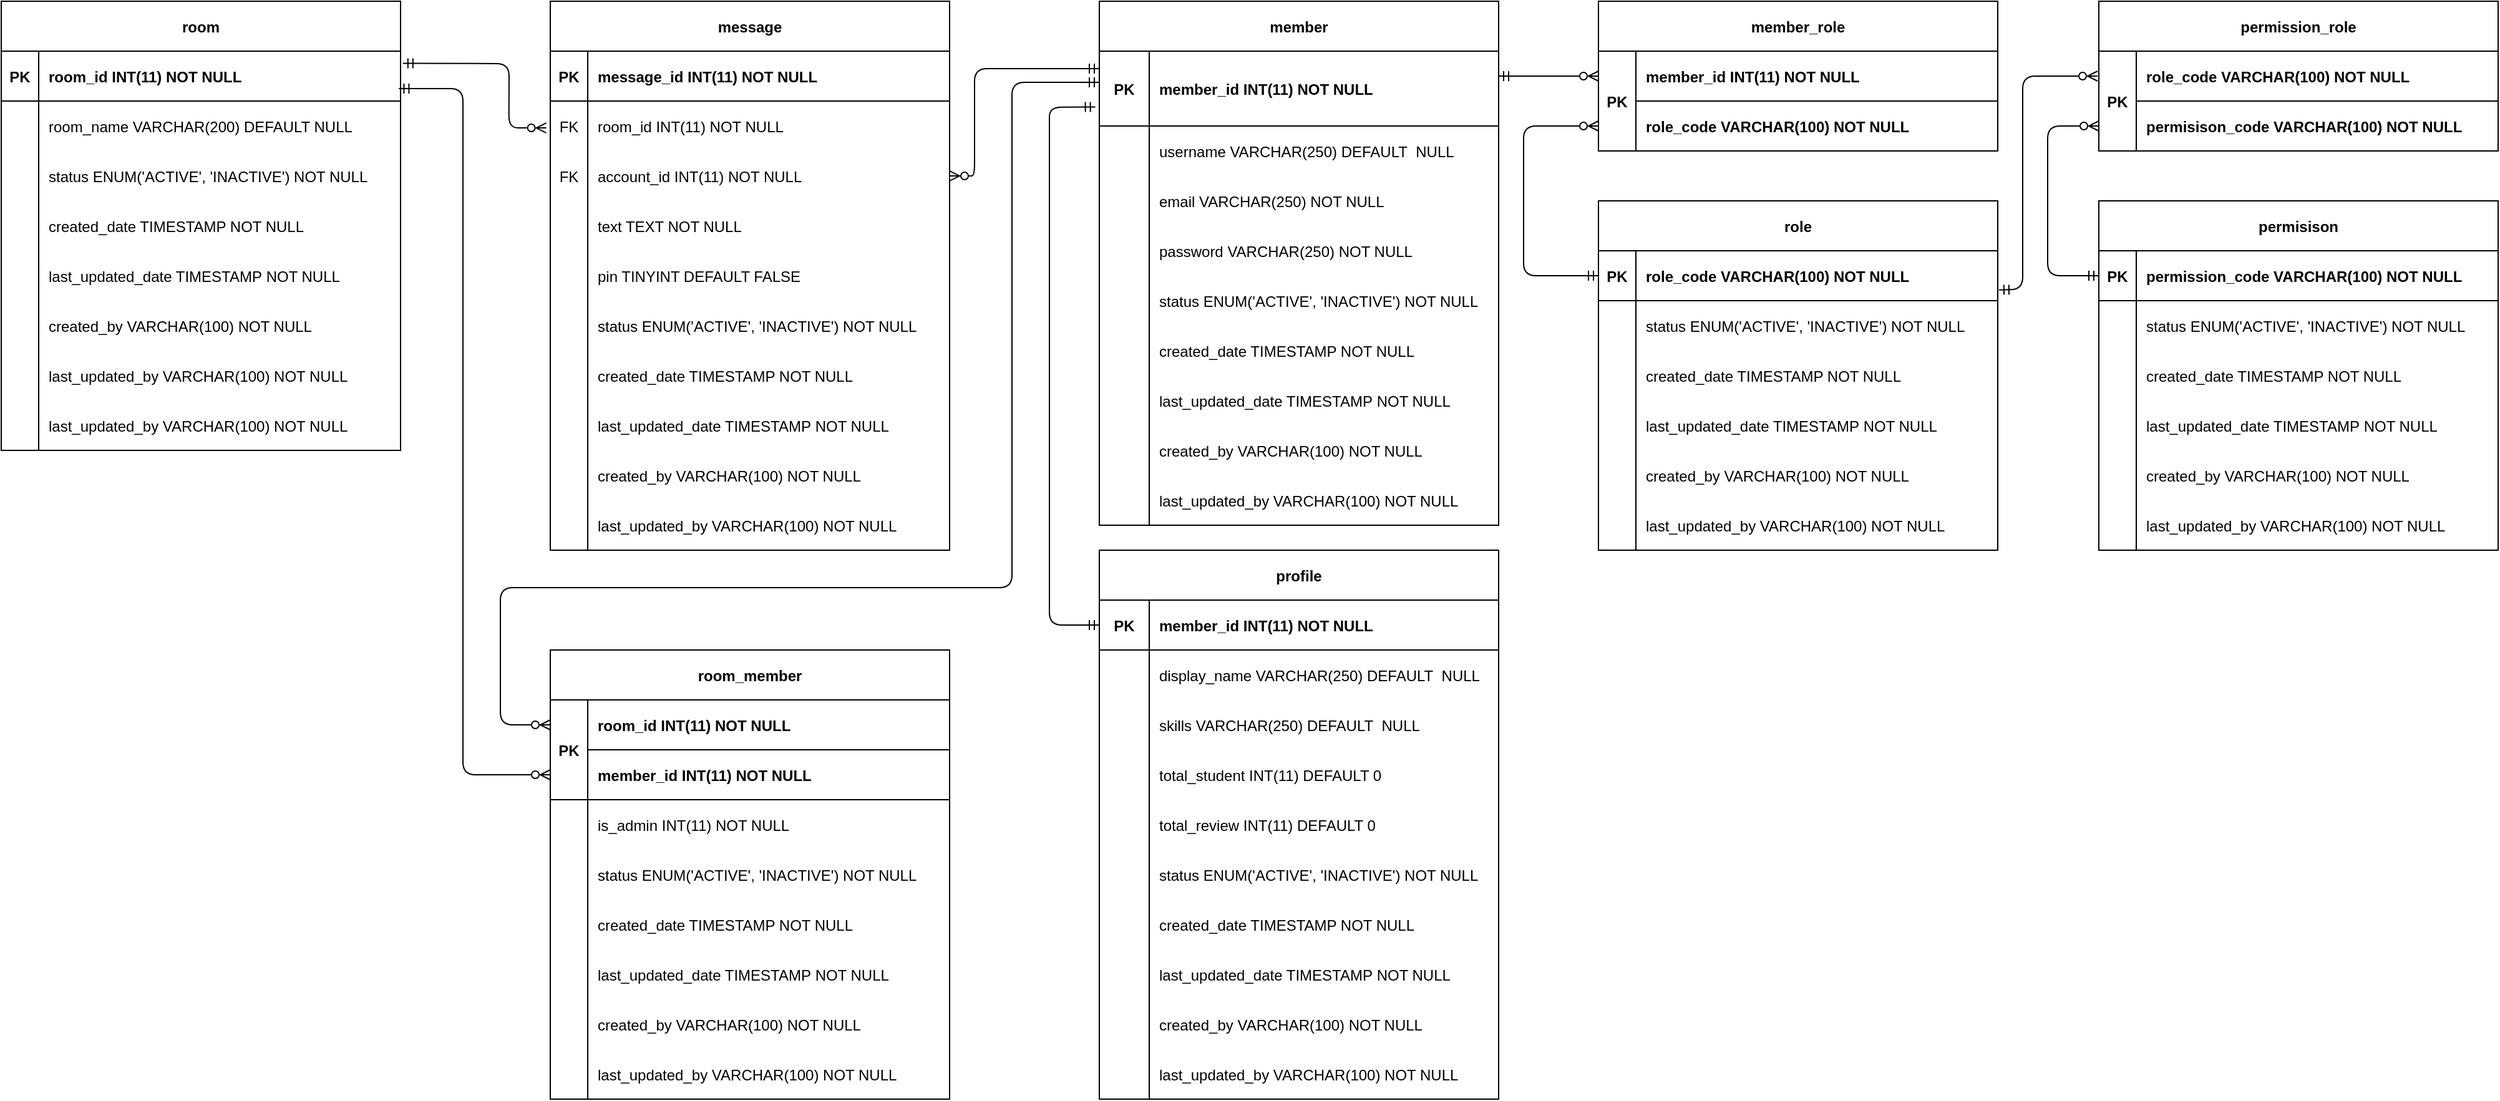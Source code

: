 <mxfile version="24.2.3" type="github">
  <diagram id="R2lEEEUBdFMjLlhIrx00" name="Page-1">
    <mxGraphModel dx="1738" dy="689" grid="1" gridSize="10" guides="1" tooltips="1" connect="1" arrows="1" fold="1" page="1" pageScale="1" pageWidth="827" pageHeight="1169" math="0" shadow="0" extFonts="Permanent Marker^https://fonts.googleapis.com/css?family=Permanent+Marker">
      <root>
        <mxCell id="0" />
        <mxCell id="1" parent="0" />
        <mxCell id="C-vyLk0tnHw3VtMMgP7b-2" value="role" style="shape=table;startSize=40;container=1;collapsible=1;childLayout=tableLayout;fixedRows=1;rowLines=0;fontStyle=1;align=center;resizeLast=1;" parent="1" vertex="1">
          <mxGeometry x="520" y="200" width="320" height="280" as="geometry" />
        </mxCell>
        <mxCell id="C-vyLk0tnHw3VtMMgP7b-3" value="" style="shape=partialRectangle;collapsible=0;dropTarget=0;pointerEvents=0;fillColor=none;points=[[0,0.5],[1,0.5]];portConstraint=eastwest;top=0;left=0;right=0;bottom=1;" parent="C-vyLk0tnHw3VtMMgP7b-2" vertex="1">
          <mxGeometry y="40" width="320" height="40" as="geometry" />
        </mxCell>
        <mxCell id="C-vyLk0tnHw3VtMMgP7b-4" value="PK" style="shape=partialRectangle;overflow=hidden;connectable=0;fillColor=none;top=0;left=0;bottom=0;right=0;fontStyle=1;" parent="C-vyLk0tnHw3VtMMgP7b-3" vertex="1">
          <mxGeometry width="30" height="40" as="geometry">
            <mxRectangle width="30" height="40" as="alternateBounds" />
          </mxGeometry>
        </mxCell>
        <mxCell id="C-vyLk0tnHw3VtMMgP7b-5" value="role_code VARCHAR(100) NOT NULL " style="shape=partialRectangle;overflow=hidden;connectable=0;fillColor=none;top=0;left=0;bottom=0;right=0;align=left;spacingLeft=6;fontStyle=1;" parent="C-vyLk0tnHw3VtMMgP7b-3" vertex="1">
          <mxGeometry x="30" width="290" height="40" as="geometry">
            <mxRectangle width="290" height="40" as="alternateBounds" />
          </mxGeometry>
        </mxCell>
        <mxCell id="omJrnw-WzWxWsnhf1Q-1-217" value="" style="shape=partialRectangle;collapsible=0;dropTarget=0;pointerEvents=0;fillColor=none;points=[[0,0.5],[1,0.5]];portConstraint=eastwest;top=0;left=0;right=0;bottom=0;" vertex="1" parent="C-vyLk0tnHw3VtMMgP7b-2">
          <mxGeometry y="80" width="320" height="40" as="geometry" />
        </mxCell>
        <mxCell id="omJrnw-WzWxWsnhf1Q-1-218" value="" style="shape=partialRectangle;overflow=hidden;connectable=0;fillColor=none;top=0;left=0;bottom=0;right=0;" vertex="1" parent="omJrnw-WzWxWsnhf1Q-1-217">
          <mxGeometry width="30" height="40" as="geometry">
            <mxRectangle width="30" height="40" as="alternateBounds" />
          </mxGeometry>
        </mxCell>
        <mxCell id="omJrnw-WzWxWsnhf1Q-1-219" value="status ENUM(&#39;ACTIVE&#39;, &#39;INACTIVE&#39;) NOT NULL" style="shape=partialRectangle;overflow=hidden;connectable=0;fillColor=none;top=0;left=0;bottom=0;right=0;align=left;spacingLeft=6;" vertex="1" parent="omJrnw-WzWxWsnhf1Q-1-217">
          <mxGeometry x="30" width="290" height="40" as="geometry">
            <mxRectangle width="290" height="40" as="alternateBounds" />
          </mxGeometry>
        </mxCell>
        <mxCell id="eaA5NtDQgevB4pogSYo6-16" value="" style="shape=partialRectangle;collapsible=0;dropTarget=0;pointerEvents=0;fillColor=none;points=[[0,0.5],[1,0.5]];portConstraint=eastwest;top=0;left=0;right=0;bottom=0;" vertex="1" parent="C-vyLk0tnHw3VtMMgP7b-2">
          <mxGeometry y="120" width="320" height="40" as="geometry" />
        </mxCell>
        <mxCell id="eaA5NtDQgevB4pogSYo6-17" value="" style="shape=partialRectangle;overflow=hidden;connectable=0;fillColor=none;top=0;left=0;bottom=0;right=0;" vertex="1" parent="eaA5NtDQgevB4pogSYo6-16">
          <mxGeometry width="30" height="40" as="geometry">
            <mxRectangle width="30" height="40" as="alternateBounds" />
          </mxGeometry>
        </mxCell>
        <mxCell id="eaA5NtDQgevB4pogSYo6-18" value="created_date TIMESTAMP NOT NULL" style="shape=partialRectangle;overflow=hidden;connectable=0;fillColor=none;top=0;left=0;bottom=0;right=0;align=left;spacingLeft=6;" vertex="1" parent="eaA5NtDQgevB4pogSYo6-16">
          <mxGeometry x="30" width="290" height="40" as="geometry">
            <mxRectangle width="290" height="40" as="alternateBounds" />
          </mxGeometry>
        </mxCell>
        <mxCell id="eaA5NtDQgevB4pogSYo6-19" value="" style="shape=partialRectangle;collapsible=0;dropTarget=0;pointerEvents=0;fillColor=none;points=[[0,0.5],[1,0.5]];portConstraint=eastwest;top=0;left=0;right=0;bottom=0;" vertex="1" parent="C-vyLk0tnHw3VtMMgP7b-2">
          <mxGeometry y="160" width="320" height="40" as="geometry" />
        </mxCell>
        <mxCell id="eaA5NtDQgevB4pogSYo6-20" value="" style="shape=partialRectangle;overflow=hidden;connectable=0;fillColor=none;top=0;left=0;bottom=0;right=0;" vertex="1" parent="eaA5NtDQgevB4pogSYo6-19">
          <mxGeometry width="30" height="40" as="geometry">
            <mxRectangle width="30" height="40" as="alternateBounds" />
          </mxGeometry>
        </mxCell>
        <mxCell id="eaA5NtDQgevB4pogSYo6-21" value="last_updated_date TIMESTAMP NOT NULL" style="shape=partialRectangle;overflow=hidden;connectable=0;fillColor=none;top=0;left=0;bottom=0;right=0;align=left;spacingLeft=6;" vertex="1" parent="eaA5NtDQgevB4pogSYo6-19">
          <mxGeometry x="30" width="290" height="40" as="geometry">
            <mxRectangle width="290" height="40" as="alternateBounds" />
          </mxGeometry>
        </mxCell>
        <mxCell id="eaA5NtDQgevB4pogSYo6-22" value="" style="shape=partialRectangle;collapsible=0;dropTarget=0;pointerEvents=0;fillColor=none;points=[[0,0.5],[1,0.5]];portConstraint=eastwest;top=0;left=0;right=0;bottom=0;" vertex="1" parent="C-vyLk0tnHw3VtMMgP7b-2">
          <mxGeometry y="200" width="320" height="40" as="geometry" />
        </mxCell>
        <mxCell id="eaA5NtDQgevB4pogSYo6-23" value="" style="shape=partialRectangle;overflow=hidden;connectable=0;fillColor=none;top=0;left=0;bottom=0;right=0;" vertex="1" parent="eaA5NtDQgevB4pogSYo6-22">
          <mxGeometry width="30" height="40" as="geometry">
            <mxRectangle width="30" height="40" as="alternateBounds" />
          </mxGeometry>
        </mxCell>
        <mxCell id="eaA5NtDQgevB4pogSYo6-24" value="created_by VARCHAR(100) NOT NULL" style="shape=partialRectangle;overflow=hidden;connectable=0;fillColor=none;top=0;left=0;bottom=0;right=0;align=left;spacingLeft=6;" vertex="1" parent="eaA5NtDQgevB4pogSYo6-22">
          <mxGeometry x="30" width="290" height="40" as="geometry">
            <mxRectangle width="290" height="40" as="alternateBounds" />
          </mxGeometry>
        </mxCell>
        <mxCell id="eaA5NtDQgevB4pogSYo6-41" value="" style="shape=partialRectangle;collapsible=0;dropTarget=0;pointerEvents=0;fillColor=none;points=[[0,0.5],[1,0.5]];portConstraint=eastwest;top=0;left=0;right=0;bottom=0;" vertex="1" parent="C-vyLk0tnHw3VtMMgP7b-2">
          <mxGeometry y="240" width="320" height="40" as="geometry" />
        </mxCell>
        <mxCell id="eaA5NtDQgevB4pogSYo6-42" value="" style="shape=partialRectangle;overflow=hidden;connectable=0;fillColor=none;top=0;left=0;bottom=0;right=0;" vertex="1" parent="eaA5NtDQgevB4pogSYo6-41">
          <mxGeometry width="30" height="40" as="geometry">
            <mxRectangle width="30" height="40" as="alternateBounds" />
          </mxGeometry>
        </mxCell>
        <mxCell id="eaA5NtDQgevB4pogSYo6-43" value="last_updated_by VARCHAR(100) NOT NULL" style="shape=partialRectangle;overflow=hidden;connectable=0;fillColor=none;top=0;left=0;bottom=0;right=0;align=left;spacingLeft=6;" vertex="1" parent="eaA5NtDQgevB4pogSYo6-41">
          <mxGeometry x="30" width="290" height="40" as="geometry">
            <mxRectangle width="290" height="40" as="alternateBounds" />
          </mxGeometry>
        </mxCell>
        <mxCell id="C-vyLk0tnHw3VtMMgP7b-13" value="member_role" style="shape=table;startSize=40;container=1;collapsible=1;childLayout=tableLayout;fixedRows=1;rowLines=0;fontStyle=1;align=center;resizeLast=1;strokeWidth=1;" parent="1" vertex="1">
          <mxGeometry x="520" y="40" width="320" height="120" as="geometry" />
        </mxCell>
        <mxCell id="C-vyLk0tnHw3VtMMgP7b-14" value="" style="shape=partialRectangle;collapsible=0;dropTarget=0;pointerEvents=0;fillColor=none;points=[[0,0.5],[1,0.5]];portConstraint=eastwest;top=0;left=0;right=0;bottom=1;" parent="C-vyLk0tnHw3VtMMgP7b-13" vertex="1">
          <mxGeometry y="40" width="320" height="40" as="geometry" />
        </mxCell>
        <mxCell id="C-vyLk0tnHw3VtMMgP7b-15" value="PK" style="shape=partialRectangle;overflow=hidden;connectable=0;fillColor=default;top=1;left=1;bottom=1;right=1;fontStyle=1;rowspan=2;colspan=1;container=1;" parent="C-vyLk0tnHw3VtMMgP7b-14" vertex="1">
          <mxGeometry width="30" height="80" as="geometry">
            <mxRectangle width="30" height="40" as="alternateBounds" />
          </mxGeometry>
        </mxCell>
        <mxCell id="C-vyLk0tnHw3VtMMgP7b-16" value="member_id INT(11) NOT NULL " style="shape=partialRectangle;overflow=hidden;connectable=0;fillColor=none;top=0;left=0;bottom=0;right=0;align=left;spacingLeft=6;fontStyle=1;" parent="C-vyLk0tnHw3VtMMgP7b-14" vertex="1">
          <mxGeometry x="30" width="290" height="40" as="geometry">
            <mxRectangle width="290" height="40" as="alternateBounds" />
          </mxGeometry>
        </mxCell>
        <mxCell id="omJrnw-WzWxWsnhf1Q-1-7" value="" style="shape=partialRectangle;collapsible=0;dropTarget=0;pointerEvents=0;fillColor=none;points=[[0,0.5],[1,0.5]];portConstraint=eastwest;top=0;left=0;right=0;bottom=1;" vertex="1" parent="C-vyLk0tnHw3VtMMgP7b-13">
          <mxGeometry y="80" width="320" height="40" as="geometry" />
        </mxCell>
        <mxCell id="omJrnw-WzWxWsnhf1Q-1-8" value="PK" style="shape=partialRectangle;overflow=hidden;connectable=0;fillColor=none;top=0;left=0;bottom=0;right=0;fontStyle=1;strokeWidth=1;strokeColor=default;" vertex="1" visible="0" parent="omJrnw-WzWxWsnhf1Q-1-7">
          <mxGeometry width="30" height="40" as="geometry">
            <mxRectangle width="30" height="40" as="alternateBounds" />
          </mxGeometry>
        </mxCell>
        <mxCell id="omJrnw-WzWxWsnhf1Q-1-9" value="role_code VARCHAR(100) NOT NULL" style="shape=partialRectangle;overflow=hidden;connectable=0;fillColor=none;top=0;left=0;bottom=0;right=0;align=left;spacingLeft=6;fontStyle=1;" vertex="1" parent="omJrnw-WzWxWsnhf1Q-1-7">
          <mxGeometry x="30" width="290" height="40" as="geometry">
            <mxRectangle width="290" height="40" as="alternateBounds" />
          </mxGeometry>
        </mxCell>
        <mxCell id="C-vyLk0tnHw3VtMMgP7b-23" value="member" style="shape=table;startSize=40;container=1;collapsible=1;childLayout=tableLayout;fixedRows=1;rowLines=0;fontStyle=1;align=center;resizeLast=1;" parent="1" vertex="1">
          <mxGeometry x="120" y="40" width="320" height="420" as="geometry" />
        </mxCell>
        <mxCell id="C-vyLk0tnHw3VtMMgP7b-24" value="" style="shape=partialRectangle;collapsible=0;dropTarget=0;pointerEvents=0;fillColor=none;points=[[0,0.5],[1,0.5]];portConstraint=eastwest;top=0;left=0;right=0;bottom=1;" parent="C-vyLk0tnHw3VtMMgP7b-23" vertex="1">
          <mxGeometry y="40" width="320" height="60" as="geometry" />
        </mxCell>
        <mxCell id="C-vyLk0tnHw3VtMMgP7b-25" value="PK" style="shape=partialRectangle;overflow=hidden;connectable=0;fillColor=none;top=0;left=0;bottom=0;right=0;fontStyle=1;" parent="C-vyLk0tnHw3VtMMgP7b-24" vertex="1">
          <mxGeometry width="40" height="60" as="geometry">
            <mxRectangle width="40" height="60" as="alternateBounds" />
          </mxGeometry>
        </mxCell>
        <mxCell id="C-vyLk0tnHw3VtMMgP7b-26" value="member_id INT(11) NOT NULL " style="shape=partialRectangle;overflow=hidden;connectable=0;fillColor=none;top=0;left=0;bottom=0;right=0;align=left;spacingLeft=6;fontStyle=1;" parent="C-vyLk0tnHw3VtMMgP7b-24" vertex="1">
          <mxGeometry x="40" width="280" height="60" as="geometry">
            <mxRectangle width="280" height="60" as="alternateBounds" />
          </mxGeometry>
        </mxCell>
        <mxCell id="C-vyLk0tnHw3VtMMgP7b-27" value="" style="shape=partialRectangle;collapsible=0;dropTarget=0;pointerEvents=0;fillColor=none;points=[[0,0.5],[1,0.5]];portConstraint=eastwest;top=0;left=0;right=0;bottom=0;" parent="C-vyLk0tnHw3VtMMgP7b-23" vertex="1">
          <mxGeometry y="100" width="320" height="40" as="geometry" />
        </mxCell>
        <mxCell id="C-vyLk0tnHw3VtMMgP7b-28" value="" style="shape=partialRectangle;overflow=hidden;connectable=0;fillColor=none;top=0;left=0;bottom=0;right=0;" parent="C-vyLk0tnHw3VtMMgP7b-27" vertex="1">
          <mxGeometry width="40" height="40" as="geometry">
            <mxRectangle width="40" height="40" as="alternateBounds" />
          </mxGeometry>
        </mxCell>
        <mxCell id="C-vyLk0tnHw3VtMMgP7b-29" value="username VARCHAR(250) DEFAULT  NULL" style="shape=partialRectangle;overflow=hidden;connectable=0;fillColor=none;top=0;left=0;bottom=0;right=0;align=left;spacingLeft=6;" parent="C-vyLk0tnHw3VtMMgP7b-27" vertex="1">
          <mxGeometry x="40" width="280" height="40" as="geometry">
            <mxRectangle width="280" height="40" as="alternateBounds" />
          </mxGeometry>
        </mxCell>
        <mxCell id="YJ6gxBUHmD1w-bRFgM9Q-6" value="" style="shape=partialRectangle;collapsible=0;dropTarget=0;pointerEvents=0;fillColor=none;points=[[0,0.5],[1,0.5]];portConstraint=eastwest;top=0;left=0;right=0;bottom=0;" parent="C-vyLk0tnHw3VtMMgP7b-23" vertex="1">
          <mxGeometry y="140" width="320" height="40" as="geometry" />
        </mxCell>
        <mxCell id="YJ6gxBUHmD1w-bRFgM9Q-7" value="" style="shape=partialRectangle;overflow=hidden;connectable=0;fillColor=none;top=0;left=0;bottom=0;right=0;" parent="YJ6gxBUHmD1w-bRFgM9Q-6" vertex="1">
          <mxGeometry width="40" height="40" as="geometry">
            <mxRectangle width="40" height="40" as="alternateBounds" />
          </mxGeometry>
        </mxCell>
        <mxCell id="YJ6gxBUHmD1w-bRFgM9Q-8" value="email VARCHAR(250) NOT NULL" style="shape=partialRectangle;overflow=hidden;connectable=0;fillColor=none;top=0;left=0;bottom=0;right=0;align=left;spacingLeft=6;" parent="YJ6gxBUHmD1w-bRFgM9Q-6" vertex="1">
          <mxGeometry x="40" width="280" height="40" as="geometry">
            <mxRectangle width="280" height="40" as="alternateBounds" />
          </mxGeometry>
        </mxCell>
        <mxCell id="YJ6gxBUHmD1w-bRFgM9Q-22" value="" style="shape=partialRectangle;collapsible=0;dropTarget=0;pointerEvents=0;fillColor=none;points=[[0,0.5],[1,0.5]];portConstraint=eastwest;top=0;left=0;right=0;bottom=0;" parent="C-vyLk0tnHw3VtMMgP7b-23" vertex="1">
          <mxGeometry y="180" width="320" height="40" as="geometry" />
        </mxCell>
        <mxCell id="YJ6gxBUHmD1w-bRFgM9Q-23" value="" style="shape=partialRectangle;overflow=hidden;connectable=0;fillColor=none;top=0;left=0;bottom=0;right=0;" parent="YJ6gxBUHmD1w-bRFgM9Q-22" vertex="1">
          <mxGeometry width="40" height="40" as="geometry">
            <mxRectangle width="40" height="40" as="alternateBounds" />
          </mxGeometry>
        </mxCell>
        <mxCell id="YJ6gxBUHmD1w-bRFgM9Q-24" value="password VARCHAR(250) NOT NULL" style="shape=partialRectangle;overflow=hidden;connectable=0;fillColor=none;top=0;left=0;bottom=0;right=0;align=left;spacingLeft=6;" parent="YJ6gxBUHmD1w-bRFgM9Q-22" vertex="1">
          <mxGeometry x="40" width="280" height="40" as="geometry">
            <mxRectangle width="280" height="40" as="alternateBounds" />
          </mxGeometry>
        </mxCell>
        <mxCell id="omJrnw-WzWxWsnhf1Q-1-180" value="" style="shape=partialRectangle;collapsible=0;dropTarget=0;pointerEvents=0;fillColor=none;points=[[0,0.5],[1,0.5]];portConstraint=eastwest;top=0;left=0;right=0;bottom=0;" vertex="1" parent="C-vyLk0tnHw3VtMMgP7b-23">
          <mxGeometry y="220" width="320" height="40" as="geometry" />
        </mxCell>
        <mxCell id="omJrnw-WzWxWsnhf1Q-1-181" value="" style="shape=partialRectangle;overflow=hidden;connectable=0;fillColor=none;top=0;left=0;bottom=0;right=0;" vertex="1" parent="omJrnw-WzWxWsnhf1Q-1-180">
          <mxGeometry width="40" height="40" as="geometry">
            <mxRectangle width="40" height="40" as="alternateBounds" />
          </mxGeometry>
        </mxCell>
        <mxCell id="omJrnw-WzWxWsnhf1Q-1-182" value="status ENUM(&#39;ACTIVE&#39;, &#39;INACTIVE&#39;) NOT NULL" style="shape=partialRectangle;overflow=hidden;connectable=0;fillColor=none;top=0;left=0;bottom=0;right=0;align=left;spacingLeft=6;" vertex="1" parent="omJrnw-WzWxWsnhf1Q-1-180">
          <mxGeometry x="40" width="280" height="40" as="geometry">
            <mxRectangle width="280" height="40" as="alternateBounds" />
          </mxGeometry>
        </mxCell>
        <mxCell id="omJrnw-WzWxWsnhf1Q-1-157" value="" style="shape=partialRectangle;collapsible=0;dropTarget=0;pointerEvents=0;fillColor=none;points=[[0,0.5],[1,0.5]];portConstraint=eastwest;top=0;left=0;right=0;bottom=0;" vertex="1" parent="C-vyLk0tnHw3VtMMgP7b-23">
          <mxGeometry y="260" width="320" height="40" as="geometry" />
        </mxCell>
        <mxCell id="omJrnw-WzWxWsnhf1Q-1-158" value="" style="shape=partialRectangle;overflow=hidden;connectable=0;fillColor=none;top=0;left=0;bottom=0;right=0;" vertex="1" parent="omJrnw-WzWxWsnhf1Q-1-157">
          <mxGeometry width="40" height="40" as="geometry">
            <mxRectangle width="40" height="40" as="alternateBounds" />
          </mxGeometry>
        </mxCell>
        <mxCell id="omJrnw-WzWxWsnhf1Q-1-159" value="created_date TIMESTAMP NOT NULL" style="shape=partialRectangle;overflow=hidden;connectable=0;fillColor=none;top=0;left=0;bottom=0;right=0;align=left;spacingLeft=6;" vertex="1" parent="omJrnw-WzWxWsnhf1Q-1-157">
          <mxGeometry x="40" width="280" height="40" as="geometry">
            <mxRectangle width="280" height="40" as="alternateBounds" />
          </mxGeometry>
        </mxCell>
        <mxCell id="eaA5NtDQgevB4pogSYo6-44" value="" style="shape=partialRectangle;collapsible=0;dropTarget=0;pointerEvents=0;fillColor=none;points=[[0,0.5],[1,0.5]];portConstraint=eastwest;top=0;left=0;right=0;bottom=0;" vertex="1" parent="C-vyLk0tnHw3VtMMgP7b-23">
          <mxGeometry y="300" width="320" height="40" as="geometry" />
        </mxCell>
        <mxCell id="eaA5NtDQgevB4pogSYo6-45" value="" style="shape=partialRectangle;overflow=hidden;connectable=0;fillColor=none;top=0;left=0;bottom=0;right=0;" vertex="1" parent="eaA5NtDQgevB4pogSYo6-44">
          <mxGeometry width="40" height="40" as="geometry">
            <mxRectangle width="40" height="40" as="alternateBounds" />
          </mxGeometry>
        </mxCell>
        <mxCell id="eaA5NtDQgevB4pogSYo6-46" value="last_updated_date TIMESTAMP NOT NULL" style="shape=partialRectangle;overflow=hidden;connectable=0;fillColor=none;top=0;left=0;bottom=0;right=0;align=left;spacingLeft=6;" vertex="1" parent="eaA5NtDQgevB4pogSYo6-44">
          <mxGeometry x="40" width="280" height="40" as="geometry">
            <mxRectangle width="280" height="40" as="alternateBounds" />
          </mxGeometry>
        </mxCell>
        <mxCell id="omJrnw-WzWxWsnhf1Q-1-1" value="" style="shape=partialRectangle;collapsible=0;dropTarget=0;pointerEvents=0;fillColor=none;points=[[0,0.5],[1,0.5]];portConstraint=eastwest;top=0;left=0;right=0;bottom=0;" vertex="1" parent="C-vyLk0tnHw3VtMMgP7b-23">
          <mxGeometry y="340" width="320" height="40" as="geometry" />
        </mxCell>
        <mxCell id="omJrnw-WzWxWsnhf1Q-1-2" value="" style="shape=partialRectangle;overflow=hidden;connectable=0;fillColor=none;top=0;left=0;bottom=0;right=0;" vertex="1" parent="omJrnw-WzWxWsnhf1Q-1-1">
          <mxGeometry width="40" height="40" as="geometry">
            <mxRectangle width="40" height="40" as="alternateBounds" />
          </mxGeometry>
        </mxCell>
        <mxCell id="omJrnw-WzWxWsnhf1Q-1-3" value="created_by VARCHAR(100) NOT NULL" style="shape=partialRectangle;overflow=hidden;connectable=0;fillColor=none;top=0;left=0;bottom=0;right=0;align=left;spacingLeft=6;" vertex="1" parent="omJrnw-WzWxWsnhf1Q-1-1">
          <mxGeometry x="40" width="280" height="40" as="geometry">
            <mxRectangle width="280" height="40" as="alternateBounds" />
          </mxGeometry>
        </mxCell>
        <mxCell id="omJrnw-WzWxWsnhf1Q-1-4" value="" style="shape=partialRectangle;collapsible=0;dropTarget=0;pointerEvents=0;fillColor=none;points=[[0,0.5],[1,0.5]];portConstraint=eastwest;top=0;left=0;right=0;bottom=0;" vertex="1" parent="C-vyLk0tnHw3VtMMgP7b-23">
          <mxGeometry y="380" width="320" height="40" as="geometry" />
        </mxCell>
        <mxCell id="omJrnw-WzWxWsnhf1Q-1-5" value="" style="shape=partialRectangle;overflow=hidden;connectable=0;fillColor=none;top=0;left=0;bottom=0;right=0;" vertex="1" parent="omJrnw-WzWxWsnhf1Q-1-4">
          <mxGeometry width="40" height="40" as="geometry">
            <mxRectangle width="40" height="40" as="alternateBounds" />
          </mxGeometry>
        </mxCell>
        <mxCell id="omJrnw-WzWxWsnhf1Q-1-6" value="last_updated_by VARCHAR(100) NOT NULL" style="shape=partialRectangle;overflow=hidden;connectable=0;fillColor=none;top=0;left=0;bottom=0;right=0;align=left;spacingLeft=6;" vertex="1" parent="omJrnw-WzWxWsnhf1Q-1-4">
          <mxGeometry x="40" width="280" height="40" as="geometry">
            <mxRectangle width="280" height="40" as="alternateBounds" />
          </mxGeometry>
        </mxCell>
        <mxCell id="omJrnw-WzWxWsnhf1Q-1-20" value="" style="endArrow=ERmandOne;startArrow=ERzeroToMany;html=1;rounded=1;strokeWidth=1;edgeStyle=elbowEdgeStyle;curved=0;endFill=0;startFill=0;exitX=0;exitY=0.5;exitDx=0;exitDy=0;entryX=0;entryY=0.5;entryDx=0;entryDy=0;" edge="1" parent="1" source="omJrnw-WzWxWsnhf1Q-1-7" target="C-vyLk0tnHw3VtMMgP7b-3">
          <mxGeometry width="50" height="50" relative="1" as="geometry">
            <mxPoint x="510" y="140" as="sourcePoint" />
            <mxPoint x="520" y="301.75" as="targetPoint" />
            <Array as="points">
              <mxPoint x="460" y="280" />
              <mxPoint x="460" y="280" />
              <mxPoint x="460" y="31.75" />
            </Array>
          </mxGeometry>
        </mxCell>
        <mxCell id="omJrnw-WzWxWsnhf1Q-1-38" value="permisison" style="shape=table;startSize=40;container=1;collapsible=1;childLayout=tableLayout;fixedRows=1;rowLines=0;fontStyle=1;align=center;resizeLast=1;" vertex="1" parent="1">
          <mxGeometry x="921" y="200" width="320" height="280" as="geometry" />
        </mxCell>
        <mxCell id="omJrnw-WzWxWsnhf1Q-1-39" value="" style="shape=partialRectangle;collapsible=0;dropTarget=0;pointerEvents=0;fillColor=none;points=[[0,0.5],[1,0.5]];portConstraint=eastwest;top=0;left=0;right=0;bottom=1;" vertex="1" parent="omJrnw-WzWxWsnhf1Q-1-38">
          <mxGeometry y="40" width="320" height="40" as="geometry" />
        </mxCell>
        <mxCell id="omJrnw-WzWxWsnhf1Q-1-40" value="PK" style="shape=partialRectangle;overflow=hidden;connectable=0;fillColor=none;top=0;left=0;bottom=0;right=0;fontStyle=1;" vertex="1" parent="omJrnw-WzWxWsnhf1Q-1-39">
          <mxGeometry width="30" height="40" as="geometry">
            <mxRectangle width="30" height="40" as="alternateBounds" />
          </mxGeometry>
        </mxCell>
        <mxCell id="omJrnw-WzWxWsnhf1Q-1-41" value="permission_code VARCHAR(100) NOT NULL " style="shape=partialRectangle;overflow=hidden;connectable=0;fillColor=none;top=0;left=0;bottom=0;right=0;align=left;spacingLeft=6;fontStyle=1;" vertex="1" parent="omJrnw-WzWxWsnhf1Q-1-39">
          <mxGeometry x="30" width="290" height="40" as="geometry">
            <mxRectangle width="290" height="40" as="alternateBounds" />
          </mxGeometry>
        </mxCell>
        <mxCell id="omJrnw-WzWxWsnhf1Q-1-220" value="" style="shape=partialRectangle;collapsible=0;dropTarget=0;pointerEvents=0;fillColor=none;points=[[0,0.5],[1,0.5]];portConstraint=eastwest;top=0;left=0;right=0;bottom=0;" vertex="1" parent="omJrnw-WzWxWsnhf1Q-1-38">
          <mxGeometry y="80" width="320" height="40" as="geometry" />
        </mxCell>
        <mxCell id="omJrnw-WzWxWsnhf1Q-1-221" value="" style="shape=partialRectangle;overflow=hidden;connectable=0;fillColor=none;top=0;left=0;bottom=0;right=0;" vertex="1" parent="omJrnw-WzWxWsnhf1Q-1-220">
          <mxGeometry width="30" height="40" as="geometry">
            <mxRectangle width="30" height="40" as="alternateBounds" />
          </mxGeometry>
        </mxCell>
        <mxCell id="omJrnw-WzWxWsnhf1Q-1-222" value="status ENUM(&#39;ACTIVE&#39;, &#39;INACTIVE&#39;) NOT NULL" style="shape=partialRectangle;overflow=hidden;connectable=0;fillColor=none;top=0;left=0;bottom=0;right=0;align=left;spacingLeft=6;" vertex="1" parent="omJrnw-WzWxWsnhf1Q-1-220">
          <mxGeometry x="30" width="290" height="40" as="geometry">
            <mxRectangle width="290" height="40" as="alternateBounds" />
          </mxGeometry>
        </mxCell>
        <mxCell id="omJrnw-WzWxWsnhf1Q-1-45" value="" style="shape=partialRectangle;collapsible=0;dropTarget=0;pointerEvents=0;fillColor=none;points=[[0,0.5],[1,0.5]];portConstraint=eastwest;top=0;left=0;right=0;bottom=0;" vertex="1" parent="omJrnw-WzWxWsnhf1Q-1-38">
          <mxGeometry y="120" width="320" height="40" as="geometry" />
        </mxCell>
        <mxCell id="omJrnw-WzWxWsnhf1Q-1-46" value="" style="shape=partialRectangle;overflow=hidden;connectable=0;fillColor=none;top=0;left=0;bottom=0;right=0;" vertex="1" parent="omJrnw-WzWxWsnhf1Q-1-45">
          <mxGeometry width="30" height="40" as="geometry">
            <mxRectangle width="30" height="40" as="alternateBounds" />
          </mxGeometry>
        </mxCell>
        <mxCell id="omJrnw-WzWxWsnhf1Q-1-47" value="created_date TIMESTAMP NOT NULL" style="shape=partialRectangle;overflow=hidden;connectable=0;fillColor=none;top=0;left=0;bottom=0;right=0;align=left;spacingLeft=6;" vertex="1" parent="omJrnw-WzWxWsnhf1Q-1-45">
          <mxGeometry x="30" width="290" height="40" as="geometry">
            <mxRectangle width="290" height="40" as="alternateBounds" />
          </mxGeometry>
        </mxCell>
        <mxCell id="omJrnw-WzWxWsnhf1Q-1-48" value="" style="shape=partialRectangle;collapsible=0;dropTarget=0;pointerEvents=0;fillColor=none;points=[[0,0.5],[1,0.5]];portConstraint=eastwest;top=0;left=0;right=0;bottom=0;" vertex="1" parent="omJrnw-WzWxWsnhf1Q-1-38">
          <mxGeometry y="160" width="320" height="40" as="geometry" />
        </mxCell>
        <mxCell id="omJrnw-WzWxWsnhf1Q-1-49" value="" style="shape=partialRectangle;overflow=hidden;connectable=0;fillColor=none;top=0;left=0;bottom=0;right=0;" vertex="1" parent="omJrnw-WzWxWsnhf1Q-1-48">
          <mxGeometry width="30" height="40" as="geometry">
            <mxRectangle width="30" height="40" as="alternateBounds" />
          </mxGeometry>
        </mxCell>
        <mxCell id="omJrnw-WzWxWsnhf1Q-1-50" value="last_updated_date TIMESTAMP NOT NULL" style="shape=partialRectangle;overflow=hidden;connectable=0;fillColor=none;top=0;left=0;bottom=0;right=0;align=left;spacingLeft=6;" vertex="1" parent="omJrnw-WzWxWsnhf1Q-1-48">
          <mxGeometry x="30" width="290" height="40" as="geometry">
            <mxRectangle width="290" height="40" as="alternateBounds" />
          </mxGeometry>
        </mxCell>
        <mxCell id="omJrnw-WzWxWsnhf1Q-1-51" value="" style="shape=partialRectangle;collapsible=0;dropTarget=0;pointerEvents=0;fillColor=none;points=[[0,0.5],[1,0.5]];portConstraint=eastwest;top=0;left=0;right=0;bottom=0;" vertex="1" parent="omJrnw-WzWxWsnhf1Q-1-38">
          <mxGeometry y="200" width="320" height="40" as="geometry" />
        </mxCell>
        <mxCell id="omJrnw-WzWxWsnhf1Q-1-52" value="" style="shape=partialRectangle;overflow=hidden;connectable=0;fillColor=none;top=0;left=0;bottom=0;right=0;" vertex="1" parent="omJrnw-WzWxWsnhf1Q-1-51">
          <mxGeometry width="30" height="40" as="geometry">
            <mxRectangle width="30" height="40" as="alternateBounds" />
          </mxGeometry>
        </mxCell>
        <mxCell id="omJrnw-WzWxWsnhf1Q-1-53" value="created_by VARCHAR(100) NOT NULL" style="shape=partialRectangle;overflow=hidden;connectable=0;fillColor=none;top=0;left=0;bottom=0;right=0;align=left;spacingLeft=6;" vertex="1" parent="omJrnw-WzWxWsnhf1Q-1-51">
          <mxGeometry x="30" width="290" height="40" as="geometry">
            <mxRectangle width="290" height="40" as="alternateBounds" />
          </mxGeometry>
        </mxCell>
        <mxCell id="omJrnw-WzWxWsnhf1Q-1-54" value="" style="shape=partialRectangle;collapsible=0;dropTarget=0;pointerEvents=0;fillColor=none;points=[[0,0.5],[1,0.5]];portConstraint=eastwest;top=0;left=0;right=0;bottom=0;" vertex="1" parent="omJrnw-WzWxWsnhf1Q-1-38">
          <mxGeometry y="240" width="320" height="40" as="geometry" />
        </mxCell>
        <mxCell id="omJrnw-WzWxWsnhf1Q-1-55" value="" style="shape=partialRectangle;overflow=hidden;connectable=0;fillColor=none;top=0;left=0;bottom=0;right=0;" vertex="1" parent="omJrnw-WzWxWsnhf1Q-1-54">
          <mxGeometry width="30" height="40" as="geometry">
            <mxRectangle width="30" height="40" as="alternateBounds" />
          </mxGeometry>
        </mxCell>
        <mxCell id="omJrnw-WzWxWsnhf1Q-1-56" value="last_updated_by VARCHAR(100) NOT NULL" style="shape=partialRectangle;overflow=hidden;connectable=0;fillColor=none;top=0;left=0;bottom=0;right=0;align=left;spacingLeft=6;" vertex="1" parent="omJrnw-WzWxWsnhf1Q-1-54">
          <mxGeometry x="30" width="290" height="40" as="geometry">
            <mxRectangle width="290" height="40" as="alternateBounds" />
          </mxGeometry>
        </mxCell>
        <mxCell id="omJrnw-WzWxWsnhf1Q-1-58" value="permission_role" style="shape=table;startSize=40;container=1;collapsible=1;childLayout=tableLayout;fixedRows=1;rowLines=0;fontStyle=1;align=center;resizeLast=1;strokeWidth=1;swimlaneFillColor=default;" vertex="1" parent="1">
          <mxGeometry x="921" y="40" width="320" height="120" as="geometry" />
        </mxCell>
        <mxCell id="omJrnw-WzWxWsnhf1Q-1-59" value="" style="shape=partialRectangle;collapsible=0;dropTarget=0;pointerEvents=0;fillColor=none;points=[[0,0.5],[1,0.5]];portConstraint=eastwest;top=0;left=0;right=0;bottom=1;" vertex="1" parent="omJrnw-WzWxWsnhf1Q-1-58">
          <mxGeometry y="40" width="320" height="40" as="geometry" />
        </mxCell>
        <mxCell id="omJrnw-WzWxWsnhf1Q-1-60" value="PK" style="shape=partialRectangle;overflow=hidden;connectable=0;fillColor=default;top=1;left=1;bottom=1;right=1;fontStyle=1;rowspan=2;colspan=1;container=1;" vertex="1" parent="omJrnw-WzWxWsnhf1Q-1-59">
          <mxGeometry width="30" height="80" as="geometry">
            <mxRectangle width="30" height="40" as="alternateBounds" />
          </mxGeometry>
        </mxCell>
        <mxCell id="omJrnw-WzWxWsnhf1Q-1-61" value="role_code VARCHAR(100) NOT NULL " style="shape=partialRectangle;overflow=hidden;connectable=0;fillColor=none;top=0;left=0;bottom=0;right=0;align=left;spacingLeft=6;fontStyle=1;" vertex="1" parent="omJrnw-WzWxWsnhf1Q-1-59">
          <mxGeometry x="30" width="290" height="40" as="geometry">
            <mxRectangle width="290" height="40" as="alternateBounds" />
          </mxGeometry>
        </mxCell>
        <mxCell id="omJrnw-WzWxWsnhf1Q-1-62" value="" style="shape=partialRectangle;collapsible=0;dropTarget=0;pointerEvents=0;fillColor=none;points=[[0,0.5],[1,0.5]];portConstraint=eastwest;top=0;left=0;right=0;bottom=1;" vertex="1" parent="omJrnw-WzWxWsnhf1Q-1-58">
          <mxGeometry y="80" width="320" height="40" as="geometry" />
        </mxCell>
        <mxCell id="omJrnw-WzWxWsnhf1Q-1-63" value="PK" style="shape=partialRectangle;overflow=hidden;connectable=0;fillColor=none;top=0;left=0;bottom=0;right=0;fontStyle=1;strokeWidth=1;strokeColor=default;" vertex="1" visible="0" parent="omJrnw-WzWxWsnhf1Q-1-62">
          <mxGeometry width="30" height="40" as="geometry">
            <mxRectangle width="30" height="40" as="alternateBounds" />
          </mxGeometry>
        </mxCell>
        <mxCell id="omJrnw-WzWxWsnhf1Q-1-64" value="permisison_code VARCHAR(100) NOT NULL " style="shape=partialRectangle;overflow=hidden;connectable=0;fillColor=none;top=0;left=0;bottom=0;right=0;align=left;spacingLeft=6;fontStyle=1;" vertex="1" parent="omJrnw-WzWxWsnhf1Q-1-62">
          <mxGeometry x="30" width="290" height="40" as="geometry">
            <mxRectangle width="290" height="40" as="alternateBounds" />
          </mxGeometry>
        </mxCell>
        <mxCell id="omJrnw-WzWxWsnhf1Q-1-69" value="" style="endArrow=ERzeroToMany;startArrow=ERmandOne;html=1;rounded=1;entryX=0;entryY=0.5;entryDx=0;entryDy=0;endFill=0;startFill=0;curved=0;" edge="1" parent="1" target="C-vyLk0tnHw3VtMMgP7b-14">
          <mxGeometry width="50" height="50" relative="1" as="geometry">
            <mxPoint x="440" y="100" as="sourcePoint" />
            <mxPoint x="520" y="95" as="targetPoint" />
            <Array as="points" />
          </mxGeometry>
        </mxCell>
        <mxCell id="omJrnw-WzWxWsnhf1Q-1-70" value="" style="endArrow=ERmandOne;startArrow=ERzeroToMany;html=1;rounded=1;endFill=0;startFill=0;exitX=0;exitY=0.5;exitDx=0;exitDy=0;curved=0;" edge="1" parent="1" source="omJrnw-WzWxWsnhf1Q-1-62">
          <mxGeometry width="50" height="50" relative="1" as="geometry">
            <mxPoint x="871" y="310" as="sourcePoint" />
            <mxPoint x="921" y="260" as="targetPoint" />
            <Array as="points">
              <mxPoint x="880" y="140" />
              <mxPoint x="880" y="190" />
              <mxPoint x="880" y="260" />
            </Array>
          </mxGeometry>
        </mxCell>
        <mxCell id="omJrnw-WzWxWsnhf1Q-1-71" value="" style="endArrow=ERzeroToMany;startArrow=ERmandOne;html=1;rounded=1;endFill=0;startFill=0;exitX=1.003;exitY=0.784;exitDx=0;exitDy=0;exitPerimeter=0;curved=0;" edge="1" parent="1" source="C-vyLk0tnHw3VtMMgP7b-3">
          <mxGeometry width="50" height="50" relative="1" as="geometry">
            <mxPoint x="871" y="140" as="sourcePoint" />
            <mxPoint x="920" y="100" as="targetPoint" />
            <Array as="points">
              <mxPoint x="860" y="271" />
              <mxPoint x="860" y="100" />
            </Array>
          </mxGeometry>
        </mxCell>
        <mxCell id="omJrnw-WzWxWsnhf1Q-1-72" value="profile" style="shape=table;startSize=40;container=1;collapsible=1;childLayout=tableLayout;fixedRows=1;rowLines=0;fontStyle=1;align=center;resizeLast=1;" vertex="1" parent="1">
          <mxGeometry x="120" y="480" width="320" height="440" as="geometry" />
        </mxCell>
        <mxCell id="omJrnw-WzWxWsnhf1Q-1-73" value="" style="shape=partialRectangle;collapsible=0;dropTarget=0;pointerEvents=0;fillColor=none;points=[[0,0.5],[1,0.5]];portConstraint=eastwest;top=0;left=0;right=0;bottom=1;" vertex="1" parent="omJrnw-WzWxWsnhf1Q-1-72">
          <mxGeometry y="40" width="320" height="40" as="geometry" />
        </mxCell>
        <mxCell id="omJrnw-WzWxWsnhf1Q-1-74" value="PK" style="shape=partialRectangle;overflow=hidden;connectable=0;fillColor=none;top=0;left=0;bottom=0;right=0;fontStyle=1;" vertex="1" parent="omJrnw-WzWxWsnhf1Q-1-73">
          <mxGeometry width="40" height="40" as="geometry">
            <mxRectangle width="40" height="40" as="alternateBounds" />
          </mxGeometry>
        </mxCell>
        <mxCell id="omJrnw-WzWxWsnhf1Q-1-75" value="member_id INT(11) NOT NULL " style="shape=partialRectangle;overflow=hidden;connectable=0;fillColor=none;top=0;left=0;bottom=0;right=0;align=left;spacingLeft=6;fontStyle=1;" vertex="1" parent="omJrnw-WzWxWsnhf1Q-1-73">
          <mxGeometry x="40" width="280" height="40" as="geometry">
            <mxRectangle width="280" height="40" as="alternateBounds" />
          </mxGeometry>
        </mxCell>
        <mxCell id="omJrnw-WzWxWsnhf1Q-1-76" value="" style="shape=partialRectangle;collapsible=0;dropTarget=0;pointerEvents=0;fillColor=none;points=[[0,0.5],[1,0.5]];portConstraint=eastwest;top=0;left=0;right=0;bottom=0;" vertex="1" parent="omJrnw-WzWxWsnhf1Q-1-72">
          <mxGeometry y="80" width="320" height="40" as="geometry" />
        </mxCell>
        <mxCell id="omJrnw-WzWxWsnhf1Q-1-77" value="" style="shape=partialRectangle;overflow=hidden;connectable=0;fillColor=none;top=0;left=0;bottom=0;right=0;" vertex="1" parent="omJrnw-WzWxWsnhf1Q-1-76">
          <mxGeometry width="40" height="40" as="geometry">
            <mxRectangle width="40" height="40" as="alternateBounds" />
          </mxGeometry>
        </mxCell>
        <mxCell id="omJrnw-WzWxWsnhf1Q-1-78" value="display_name VARCHAR(250) DEFAULT  NULL" style="shape=partialRectangle;overflow=hidden;connectable=0;fillColor=none;top=0;left=0;bottom=0;right=0;align=left;spacingLeft=6;" vertex="1" parent="omJrnw-WzWxWsnhf1Q-1-76">
          <mxGeometry x="40" width="280" height="40" as="geometry">
            <mxRectangle width="280" height="40" as="alternateBounds" />
          </mxGeometry>
        </mxCell>
        <mxCell id="omJrnw-WzWxWsnhf1Q-1-79" value="" style="shape=partialRectangle;collapsible=0;dropTarget=0;pointerEvents=0;fillColor=none;points=[[0,0.5],[1,0.5]];portConstraint=eastwest;top=0;left=0;right=0;bottom=0;" vertex="1" parent="omJrnw-WzWxWsnhf1Q-1-72">
          <mxGeometry y="120" width="320" height="40" as="geometry" />
        </mxCell>
        <mxCell id="omJrnw-WzWxWsnhf1Q-1-80" value="" style="shape=partialRectangle;overflow=hidden;connectable=0;fillColor=none;top=0;left=0;bottom=0;right=0;" vertex="1" parent="omJrnw-WzWxWsnhf1Q-1-79">
          <mxGeometry width="40" height="40" as="geometry">
            <mxRectangle width="40" height="40" as="alternateBounds" />
          </mxGeometry>
        </mxCell>
        <mxCell id="omJrnw-WzWxWsnhf1Q-1-81" value="skills VARCHAR(250) DEFAULT  NULL" style="shape=partialRectangle;overflow=hidden;connectable=0;fillColor=none;top=0;left=0;bottom=0;right=0;align=left;spacingLeft=6;" vertex="1" parent="omJrnw-WzWxWsnhf1Q-1-79">
          <mxGeometry x="40" width="280" height="40" as="geometry">
            <mxRectangle width="280" height="40" as="alternateBounds" />
          </mxGeometry>
        </mxCell>
        <mxCell id="omJrnw-WzWxWsnhf1Q-1-129" value="" style="shape=partialRectangle;collapsible=0;dropTarget=0;pointerEvents=0;fillColor=none;points=[[0,0.5],[1,0.5]];portConstraint=eastwest;top=0;left=0;right=0;bottom=0;flipV=1;flipH=0;" vertex="1" parent="omJrnw-WzWxWsnhf1Q-1-72">
          <mxGeometry y="160" width="320" height="40" as="geometry" />
        </mxCell>
        <mxCell id="omJrnw-WzWxWsnhf1Q-1-130" value="" style="shape=partialRectangle;overflow=hidden;connectable=0;fillColor=none;top=0;left=0;bottom=0;right=0;" vertex="1" parent="omJrnw-WzWxWsnhf1Q-1-129">
          <mxGeometry width="40" height="40" as="geometry">
            <mxRectangle width="40" height="40" as="alternateBounds" />
          </mxGeometry>
        </mxCell>
        <mxCell id="omJrnw-WzWxWsnhf1Q-1-131" value="total_student INT(11) DEFAULT 0" style="shape=partialRectangle;overflow=hidden;connectable=0;fillColor=none;top=0;left=0;bottom=0;right=0;align=left;spacingLeft=6;" vertex="1" parent="omJrnw-WzWxWsnhf1Q-1-129">
          <mxGeometry x="40" width="280" height="40" as="geometry">
            <mxRectangle width="280" height="40" as="alternateBounds" />
          </mxGeometry>
        </mxCell>
        <mxCell id="omJrnw-WzWxWsnhf1Q-1-132" value="" style="shape=partialRectangle;collapsible=0;dropTarget=0;pointerEvents=0;fillColor=none;points=[[0,0.5],[1,0.5]];portConstraint=eastwest;top=0;left=0;right=0;bottom=0;" vertex="1" parent="omJrnw-WzWxWsnhf1Q-1-72">
          <mxGeometry y="200" width="320" height="40" as="geometry" />
        </mxCell>
        <mxCell id="omJrnw-WzWxWsnhf1Q-1-133" value="" style="shape=partialRectangle;overflow=hidden;connectable=0;fillColor=none;top=0;left=0;bottom=0;right=0;" vertex="1" parent="omJrnw-WzWxWsnhf1Q-1-132">
          <mxGeometry width="40" height="40" as="geometry">
            <mxRectangle width="40" height="40" as="alternateBounds" />
          </mxGeometry>
        </mxCell>
        <mxCell id="omJrnw-WzWxWsnhf1Q-1-134" value="total_review INT(11) DEFAULT 0" style="shape=partialRectangle;overflow=hidden;connectable=0;fillColor=none;top=0;left=0;bottom=0;right=0;align=left;spacingLeft=6;" vertex="1" parent="omJrnw-WzWxWsnhf1Q-1-132">
          <mxGeometry x="40" width="280" height="40" as="geometry">
            <mxRectangle width="280" height="40" as="alternateBounds" />
          </mxGeometry>
        </mxCell>
        <mxCell id="omJrnw-WzWxWsnhf1Q-1-214" value="" style="shape=partialRectangle;collapsible=0;dropTarget=0;pointerEvents=0;fillColor=none;points=[[0,0.5],[1,0.5]];portConstraint=eastwest;top=0;left=0;right=0;bottom=0;" vertex="1" parent="omJrnw-WzWxWsnhf1Q-1-72">
          <mxGeometry y="240" width="320" height="40" as="geometry" />
        </mxCell>
        <mxCell id="omJrnw-WzWxWsnhf1Q-1-215" value="" style="shape=partialRectangle;overflow=hidden;connectable=0;fillColor=none;top=0;left=0;bottom=0;right=0;" vertex="1" parent="omJrnw-WzWxWsnhf1Q-1-214">
          <mxGeometry width="40" height="40" as="geometry">
            <mxRectangle width="40" height="40" as="alternateBounds" />
          </mxGeometry>
        </mxCell>
        <mxCell id="omJrnw-WzWxWsnhf1Q-1-216" value="status ENUM(&#39;ACTIVE&#39;, &#39;INACTIVE&#39;) NOT NULL" style="shape=partialRectangle;overflow=hidden;connectable=0;fillColor=none;top=0;left=0;bottom=0;right=0;align=left;spacingLeft=6;" vertex="1" parent="omJrnw-WzWxWsnhf1Q-1-214">
          <mxGeometry x="40" width="280" height="40" as="geometry">
            <mxRectangle width="280" height="40" as="alternateBounds" />
          </mxGeometry>
        </mxCell>
        <mxCell id="omJrnw-WzWxWsnhf1Q-1-161" value="" style="shape=partialRectangle;collapsible=0;dropTarget=0;pointerEvents=0;fillColor=none;points=[[0,0.5],[1,0.5]];portConstraint=eastwest;top=0;left=0;right=0;bottom=0;" vertex="1" parent="omJrnw-WzWxWsnhf1Q-1-72">
          <mxGeometry y="280" width="320" height="40" as="geometry" />
        </mxCell>
        <mxCell id="omJrnw-WzWxWsnhf1Q-1-162" value="" style="shape=partialRectangle;overflow=hidden;connectable=0;fillColor=none;top=0;left=0;bottom=0;right=0;" vertex="1" parent="omJrnw-WzWxWsnhf1Q-1-161">
          <mxGeometry width="40" height="40" as="geometry">
            <mxRectangle width="40" height="40" as="alternateBounds" />
          </mxGeometry>
        </mxCell>
        <mxCell id="omJrnw-WzWxWsnhf1Q-1-163" value="created_date TIMESTAMP NOT NULL" style="shape=partialRectangle;overflow=hidden;connectable=0;fillColor=none;top=0;left=0;bottom=0;right=0;align=left;spacingLeft=6;" vertex="1" parent="omJrnw-WzWxWsnhf1Q-1-161">
          <mxGeometry x="40" width="280" height="40" as="geometry">
            <mxRectangle width="280" height="40" as="alternateBounds" />
          </mxGeometry>
        </mxCell>
        <mxCell id="omJrnw-WzWxWsnhf1Q-1-88" value="" style="shape=partialRectangle;collapsible=0;dropTarget=0;pointerEvents=0;fillColor=none;points=[[0,0.5],[1,0.5]];portConstraint=eastwest;top=0;left=0;right=0;bottom=0;" vertex="1" parent="omJrnw-WzWxWsnhf1Q-1-72">
          <mxGeometry y="320" width="320" height="40" as="geometry" />
        </mxCell>
        <mxCell id="omJrnw-WzWxWsnhf1Q-1-89" value="" style="shape=partialRectangle;overflow=hidden;connectable=0;fillColor=none;top=0;left=0;bottom=0;right=0;" vertex="1" parent="omJrnw-WzWxWsnhf1Q-1-88">
          <mxGeometry width="40" height="40" as="geometry">
            <mxRectangle width="40" height="40" as="alternateBounds" />
          </mxGeometry>
        </mxCell>
        <mxCell id="omJrnw-WzWxWsnhf1Q-1-90" value="last_updated_date TIMESTAMP NOT NULL" style="shape=partialRectangle;overflow=hidden;connectable=0;fillColor=none;top=0;left=0;bottom=0;right=0;align=left;spacingLeft=6;" vertex="1" parent="omJrnw-WzWxWsnhf1Q-1-88">
          <mxGeometry x="40" width="280" height="40" as="geometry">
            <mxRectangle width="280" height="40" as="alternateBounds" />
          </mxGeometry>
        </mxCell>
        <mxCell id="omJrnw-WzWxWsnhf1Q-1-91" value="" style="shape=partialRectangle;collapsible=0;dropTarget=0;pointerEvents=0;fillColor=none;points=[[0,0.5],[1,0.5]];portConstraint=eastwest;top=0;left=0;right=0;bottom=0;" vertex="1" parent="omJrnw-WzWxWsnhf1Q-1-72">
          <mxGeometry y="360" width="320" height="40" as="geometry" />
        </mxCell>
        <mxCell id="omJrnw-WzWxWsnhf1Q-1-92" value="" style="shape=partialRectangle;overflow=hidden;connectable=0;fillColor=none;top=0;left=0;bottom=0;right=0;" vertex="1" parent="omJrnw-WzWxWsnhf1Q-1-91">
          <mxGeometry width="40" height="40" as="geometry">
            <mxRectangle width="40" height="40" as="alternateBounds" />
          </mxGeometry>
        </mxCell>
        <mxCell id="omJrnw-WzWxWsnhf1Q-1-93" value="created_by VARCHAR(100) NOT NULL" style="shape=partialRectangle;overflow=hidden;connectable=0;fillColor=none;top=0;left=0;bottom=0;right=0;align=left;spacingLeft=6;" vertex="1" parent="omJrnw-WzWxWsnhf1Q-1-91">
          <mxGeometry x="40" width="280" height="40" as="geometry">
            <mxRectangle width="280" height="40" as="alternateBounds" />
          </mxGeometry>
        </mxCell>
        <mxCell id="omJrnw-WzWxWsnhf1Q-1-94" value="" style="shape=partialRectangle;collapsible=0;dropTarget=0;pointerEvents=0;fillColor=none;points=[[0,0.5],[1,0.5]];portConstraint=eastwest;top=0;left=0;right=0;bottom=0;" vertex="1" parent="omJrnw-WzWxWsnhf1Q-1-72">
          <mxGeometry y="400" width="320" height="40" as="geometry" />
        </mxCell>
        <mxCell id="omJrnw-WzWxWsnhf1Q-1-95" value="" style="shape=partialRectangle;overflow=hidden;connectable=0;fillColor=none;top=0;left=0;bottom=0;right=0;" vertex="1" parent="omJrnw-WzWxWsnhf1Q-1-94">
          <mxGeometry width="40" height="40" as="geometry">
            <mxRectangle width="40" height="40" as="alternateBounds" />
          </mxGeometry>
        </mxCell>
        <mxCell id="omJrnw-WzWxWsnhf1Q-1-96" value="last_updated_by VARCHAR(100) NOT NULL" style="shape=partialRectangle;overflow=hidden;connectable=0;fillColor=none;top=0;left=0;bottom=0;right=0;align=left;spacingLeft=6;" vertex="1" parent="omJrnw-WzWxWsnhf1Q-1-94">
          <mxGeometry x="40" width="280" height="40" as="geometry">
            <mxRectangle width="280" height="40" as="alternateBounds" />
          </mxGeometry>
        </mxCell>
        <mxCell id="omJrnw-WzWxWsnhf1Q-1-97" value="" style="endArrow=ERmandOne;startArrow=ERmandOne;html=1;rounded=1;endFill=0;entryX=0;entryY=0.5;entryDx=0;entryDy=0;startFill=0;curved=0;exitX=-0.01;exitY=0.745;exitDx=0;exitDy=0;exitPerimeter=0;" edge="1" parent="1" source="C-vyLk0tnHw3VtMMgP7b-24" target="omJrnw-WzWxWsnhf1Q-1-73">
          <mxGeometry width="50" height="50" relative="1" as="geometry">
            <mxPoint x="120" y="110" as="sourcePoint" />
            <mxPoint x="120" y="525" as="targetPoint" />
            <Array as="points">
              <mxPoint x="80" y="125" />
              <mxPoint x="80" y="140" />
              <mxPoint x="80" y="230" />
              <mxPoint x="80" y="320" />
              <mxPoint x="80" y="440" />
              <mxPoint x="80" y="540" />
            </Array>
          </mxGeometry>
        </mxCell>
        <mxCell id="omJrnw-WzWxWsnhf1Q-1-164" value="message" style="shape=table;startSize=40;container=1;collapsible=1;childLayout=tableLayout;fixedRows=1;rowLines=0;fontStyle=1;align=center;resizeLast=1;" vertex="1" parent="1">
          <mxGeometry x="-320" y="40" width="320" height="440" as="geometry" />
        </mxCell>
        <mxCell id="omJrnw-WzWxWsnhf1Q-1-165" value="" style="shape=partialRectangle;collapsible=0;dropTarget=0;pointerEvents=0;fillColor=none;points=[[0,0.5],[1,0.5]];portConstraint=eastwest;top=0;left=0;right=0;bottom=1;" vertex="1" parent="omJrnw-WzWxWsnhf1Q-1-164">
          <mxGeometry y="40" width="320" height="40" as="geometry" />
        </mxCell>
        <mxCell id="omJrnw-WzWxWsnhf1Q-1-166" value="PK" style="shape=partialRectangle;overflow=hidden;connectable=0;fillColor=none;top=0;left=0;bottom=0;right=0;fontStyle=1;" vertex="1" parent="omJrnw-WzWxWsnhf1Q-1-165">
          <mxGeometry width="30" height="40" as="geometry">
            <mxRectangle width="30" height="40" as="alternateBounds" />
          </mxGeometry>
        </mxCell>
        <mxCell id="omJrnw-WzWxWsnhf1Q-1-167" value="message_id INT(11) NOT NULL " style="shape=partialRectangle;overflow=hidden;connectable=0;fillColor=none;top=0;left=0;bottom=0;right=0;align=left;spacingLeft=6;fontStyle=1;" vertex="1" parent="omJrnw-WzWxWsnhf1Q-1-165">
          <mxGeometry x="30" width="290" height="40" as="geometry">
            <mxRectangle width="290" height="40" as="alternateBounds" />
          </mxGeometry>
        </mxCell>
        <mxCell id="omJrnw-WzWxWsnhf1Q-1-211" value="" style="shape=partialRectangle;collapsible=0;dropTarget=0;pointerEvents=0;fillColor=none;points=[[0,0.5],[1,0.5]];portConstraint=eastwest;top=0;left=0;right=0;bottom=0;" vertex="1" parent="omJrnw-WzWxWsnhf1Q-1-164">
          <mxGeometry y="80" width="320" height="40" as="geometry" />
        </mxCell>
        <mxCell id="omJrnw-WzWxWsnhf1Q-1-212" value="FK" style="shape=partialRectangle;overflow=hidden;connectable=0;fillColor=none;top=0;left=0;bottom=0;right=0;" vertex="1" parent="omJrnw-WzWxWsnhf1Q-1-211">
          <mxGeometry width="30" height="40" as="geometry">
            <mxRectangle width="30" height="40" as="alternateBounds" />
          </mxGeometry>
        </mxCell>
        <mxCell id="omJrnw-WzWxWsnhf1Q-1-213" value="room_id INT(11) NOT NULL" style="shape=partialRectangle;overflow=hidden;connectable=0;fillColor=none;top=0;left=0;bottom=0;right=0;align=left;spacingLeft=6;" vertex="1" parent="omJrnw-WzWxWsnhf1Q-1-211">
          <mxGeometry x="30" width="290" height="40" as="geometry">
            <mxRectangle width="290" height="40" as="alternateBounds" />
          </mxGeometry>
        </mxCell>
        <mxCell id="omJrnw-WzWxWsnhf1Q-1-248" value="" style="shape=partialRectangle;collapsible=0;dropTarget=0;pointerEvents=0;fillColor=none;points=[[0,0.5],[1,0.5]];portConstraint=eastwest;top=0;left=0;right=0;bottom=0;" vertex="1" parent="omJrnw-WzWxWsnhf1Q-1-164">
          <mxGeometry y="120" width="320" height="40" as="geometry" />
        </mxCell>
        <mxCell id="omJrnw-WzWxWsnhf1Q-1-249" value="FK" style="shape=partialRectangle;overflow=hidden;connectable=0;fillColor=none;top=0;left=0;bottom=0;right=0;" vertex="1" parent="omJrnw-WzWxWsnhf1Q-1-248">
          <mxGeometry width="30" height="40" as="geometry">
            <mxRectangle width="30" height="40" as="alternateBounds" />
          </mxGeometry>
        </mxCell>
        <mxCell id="omJrnw-WzWxWsnhf1Q-1-250" value="account_id INT(11) NOT NULL" style="shape=partialRectangle;overflow=hidden;connectable=0;fillColor=none;top=0;left=0;bottom=0;right=0;align=left;spacingLeft=6;" vertex="1" parent="omJrnw-WzWxWsnhf1Q-1-248">
          <mxGeometry x="30" width="290" height="40" as="geometry">
            <mxRectangle width="290" height="40" as="alternateBounds" />
          </mxGeometry>
        </mxCell>
        <mxCell id="omJrnw-WzWxWsnhf1Q-1-325" value="" style="shape=partialRectangle;collapsible=0;dropTarget=0;pointerEvents=0;fillColor=none;points=[[0,0.5],[1,0.5]];portConstraint=eastwest;top=0;left=0;right=0;bottom=0;" vertex="1" parent="omJrnw-WzWxWsnhf1Q-1-164">
          <mxGeometry y="160" width="320" height="40" as="geometry" />
        </mxCell>
        <mxCell id="omJrnw-WzWxWsnhf1Q-1-326" value="" style="shape=partialRectangle;overflow=hidden;connectable=0;fillColor=none;top=0;left=0;bottom=0;right=0;" vertex="1" parent="omJrnw-WzWxWsnhf1Q-1-325">
          <mxGeometry width="30" height="40" as="geometry">
            <mxRectangle width="30" height="40" as="alternateBounds" />
          </mxGeometry>
        </mxCell>
        <mxCell id="omJrnw-WzWxWsnhf1Q-1-327" value="text TEXT NOT NULL" style="shape=partialRectangle;overflow=hidden;connectable=0;fillColor=none;top=0;left=0;bottom=0;right=0;align=left;spacingLeft=6;" vertex="1" parent="omJrnw-WzWxWsnhf1Q-1-325">
          <mxGeometry x="30" width="290" height="40" as="geometry">
            <mxRectangle width="290" height="40" as="alternateBounds" />
          </mxGeometry>
        </mxCell>
        <mxCell id="omJrnw-WzWxWsnhf1Q-1-328" value="" style="shape=partialRectangle;collapsible=0;dropTarget=0;pointerEvents=0;fillColor=none;points=[[0,0.5],[1,0.5]];portConstraint=eastwest;top=0;left=0;right=0;bottom=0;" vertex="1" parent="omJrnw-WzWxWsnhf1Q-1-164">
          <mxGeometry y="200" width="320" height="40" as="geometry" />
        </mxCell>
        <mxCell id="omJrnw-WzWxWsnhf1Q-1-329" value="" style="shape=partialRectangle;overflow=hidden;connectable=0;fillColor=none;top=0;left=0;bottom=0;right=0;" vertex="1" parent="omJrnw-WzWxWsnhf1Q-1-328">
          <mxGeometry width="30" height="40" as="geometry">
            <mxRectangle width="30" height="40" as="alternateBounds" />
          </mxGeometry>
        </mxCell>
        <mxCell id="omJrnw-WzWxWsnhf1Q-1-330" value="pin TINYINT DEFAULT FALSE" style="shape=partialRectangle;overflow=hidden;connectable=0;fillColor=none;top=0;left=0;bottom=0;right=0;align=left;spacingLeft=6;" vertex="1" parent="omJrnw-WzWxWsnhf1Q-1-328">
          <mxGeometry x="30" width="290" height="40" as="geometry">
            <mxRectangle width="290" height="40" as="alternateBounds" />
          </mxGeometry>
        </mxCell>
        <mxCell id="omJrnw-WzWxWsnhf1Q-1-223" value="" style="shape=partialRectangle;collapsible=0;dropTarget=0;pointerEvents=0;fillColor=none;points=[[0,0.5],[1,0.5]];portConstraint=eastwest;top=0;left=0;right=0;bottom=0;" vertex="1" parent="omJrnw-WzWxWsnhf1Q-1-164">
          <mxGeometry y="240" width="320" height="40" as="geometry" />
        </mxCell>
        <mxCell id="omJrnw-WzWxWsnhf1Q-1-224" value="" style="shape=partialRectangle;overflow=hidden;connectable=0;fillColor=none;top=0;left=0;bottom=0;right=0;" vertex="1" parent="omJrnw-WzWxWsnhf1Q-1-223">
          <mxGeometry width="30" height="40" as="geometry">
            <mxRectangle width="30" height="40" as="alternateBounds" />
          </mxGeometry>
        </mxCell>
        <mxCell id="omJrnw-WzWxWsnhf1Q-1-225" value="status ENUM(&#39;ACTIVE&#39;, &#39;INACTIVE&#39;) NOT NULL" style="shape=partialRectangle;overflow=hidden;connectable=0;fillColor=none;top=0;left=0;bottom=0;right=0;align=left;spacingLeft=6;" vertex="1" parent="omJrnw-WzWxWsnhf1Q-1-223">
          <mxGeometry x="30" width="290" height="40" as="geometry">
            <mxRectangle width="290" height="40" as="alternateBounds" />
          </mxGeometry>
        </mxCell>
        <mxCell id="omJrnw-WzWxWsnhf1Q-1-168" value="" style="shape=partialRectangle;collapsible=0;dropTarget=0;pointerEvents=0;fillColor=none;points=[[0,0.5],[1,0.5]];portConstraint=eastwest;top=0;left=0;right=0;bottom=0;" vertex="1" parent="omJrnw-WzWxWsnhf1Q-1-164">
          <mxGeometry y="280" width="320" height="40" as="geometry" />
        </mxCell>
        <mxCell id="omJrnw-WzWxWsnhf1Q-1-169" value="" style="shape=partialRectangle;overflow=hidden;connectable=0;fillColor=none;top=0;left=0;bottom=0;right=0;" vertex="1" parent="omJrnw-WzWxWsnhf1Q-1-168">
          <mxGeometry width="30" height="40" as="geometry">
            <mxRectangle width="30" height="40" as="alternateBounds" />
          </mxGeometry>
        </mxCell>
        <mxCell id="omJrnw-WzWxWsnhf1Q-1-170" value="created_date TIMESTAMP NOT NULL" style="shape=partialRectangle;overflow=hidden;connectable=0;fillColor=none;top=0;left=0;bottom=0;right=0;align=left;spacingLeft=6;" vertex="1" parent="omJrnw-WzWxWsnhf1Q-1-168">
          <mxGeometry x="30" width="290" height="40" as="geometry">
            <mxRectangle width="290" height="40" as="alternateBounds" />
          </mxGeometry>
        </mxCell>
        <mxCell id="omJrnw-WzWxWsnhf1Q-1-171" value="" style="shape=partialRectangle;collapsible=0;dropTarget=0;pointerEvents=0;fillColor=none;points=[[0,0.5],[1,0.5]];portConstraint=eastwest;top=0;left=0;right=0;bottom=0;" vertex="1" parent="omJrnw-WzWxWsnhf1Q-1-164">
          <mxGeometry y="320" width="320" height="40" as="geometry" />
        </mxCell>
        <mxCell id="omJrnw-WzWxWsnhf1Q-1-172" value="" style="shape=partialRectangle;overflow=hidden;connectable=0;fillColor=none;top=0;left=0;bottom=0;right=0;" vertex="1" parent="omJrnw-WzWxWsnhf1Q-1-171">
          <mxGeometry width="30" height="40" as="geometry">
            <mxRectangle width="30" height="40" as="alternateBounds" />
          </mxGeometry>
        </mxCell>
        <mxCell id="omJrnw-WzWxWsnhf1Q-1-173" value="last_updated_date TIMESTAMP NOT NULL" style="shape=partialRectangle;overflow=hidden;connectable=0;fillColor=none;top=0;left=0;bottom=0;right=0;align=left;spacingLeft=6;" vertex="1" parent="omJrnw-WzWxWsnhf1Q-1-171">
          <mxGeometry x="30" width="290" height="40" as="geometry">
            <mxRectangle width="290" height="40" as="alternateBounds" />
          </mxGeometry>
        </mxCell>
        <mxCell id="omJrnw-WzWxWsnhf1Q-1-174" value="" style="shape=partialRectangle;collapsible=0;dropTarget=0;pointerEvents=0;fillColor=none;points=[[0,0.5],[1,0.5]];portConstraint=eastwest;top=0;left=0;right=0;bottom=0;" vertex="1" parent="omJrnw-WzWxWsnhf1Q-1-164">
          <mxGeometry y="360" width="320" height="40" as="geometry" />
        </mxCell>
        <mxCell id="omJrnw-WzWxWsnhf1Q-1-175" value="" style="shape=partialRectangle;overflow=hidden;connectable=0;fillColor=none;top=0;left=0;bottom=0;right=0;" vertex="1" parent="omJrnw-WzWxWsnhf1Q-1-174">
          <mxGeometry width="30" height="40" as="geometry">
            <mxRectangle width="30" height="40" as="alternateBounds" />
          </mxGeometry>
        </mxCell>
        <mxCell id="omJrnw-WzWxWsnhf1Q-1-176" value="created_by VARCHAR(100) NOT NULL" style="shape=partialRectangle;overflow=hidden;connectable=0;fillColor=none;top=0;left=0;bottom=0;right=0;align=left;spacingLeft=6;" vertex="1" parent="omJrnw-WzWxWsnhf1Q-1-174">
          <mxGeometry x="30" width="290" height="40" as="geometry">
            <mxRectangle width="290" height="40" as="alternateBounds" />
          </mxGeometry>
        </mxCell>
        <mxCell id="omJrnw-WzWxWsnhf1Q-1-177" value="" style="shape=partialRectangle;collapsible=0;dropTarget=0;pointerEvents=0;fillColor=none;points=[[0,0.5],[1,0.5]];portConstraint=eastwest;top=0;left=0;right=0;bottom=0;" vertex="1" parent="omJrnw-WzWxWsnhf1Q-1-164">
          <mxGeometry y="400" width="320" height="40" as="geometry" />
        </mxCell>
        <mxCell id="omJrnw-WzWxWsnhf1Q-1-178" value="" style="shape=partialRectangle;overflow=hidden;connectable=0;fillColor=none;top=0;left=0;bottom=0;right=0;" vertex="1" parent="omJrnw-WzWxWsnhf1Q-1-177">
          <mxGeometry width="30" height="40" as="geometry">
            <mxRectangle width="30" height="40" as="alternateBounds" />
          </mxGeometry>
        </mxCell>
        <mxCell id="omJrnw-WzWxWsnhf1Q-1-179" value="last_updated_by VARCHAR(100) NOT NULL" style="shape=partialRectangle;overflow=hidden;connectable=0;fillColor=none;top=0;left=0;bottom=0;right=0;align=left;spacingLeft=6;" vertex="1" parent="omJrnw-WzWxWsnhf1Q-1-177">
          <mxGeometry x="30" width="290" height="40" as="geometry">
            <mxRectangle width="290" height="40" as="alternateBounds" />
          </mxGeometry>
        </mxCell>
        <mxCell id="omJrnw-WzWxWsnhf1Q-1-226" value="room" style="shape=table;startSize=40;container=1;collapsible=1;childLayout=tableLayout;fixedRows=1;rowLines=0;fontStyle=1;align=center;resizeLast=1;" vertex="1" parent="1">
          <mxGeometry x="-760" y="40" width="320" height="360" as="geometry" />
        </mxCell>
        <mxCell id="omJrnw-WzWxWsnhf1Q-1-227" value="" style="shape=partialRectangle;collapsible=0;dropTarget=0;pointerEvents=0;fillColor=none;points=[[0,0.5],[1,0.5]];portConstraint=eastwest;top=0;left=0;right=0;bottom=1;" vertex="1" parent="omJrnw-WzWxWsnhf1Q-1-226">
          <mxGeometry y="40" width="320" height="40" as="geometry" />
        </mxCell>
        <mxCell id="omJrnw-WzWxWsnhf1Q-1-228" value="PK" style="shape=partialRectangle;overflow=hidden;connectable=0;fillColor=none;top=0;left=0;bottom=0;right=0;fontStyle=1;" vertex="1" parent="omJrnw-WzWxWsnhf1Q-1-227">
          <mxGeometry width="30" height="40" as="geometry">
            <mxRectangle width="30" height="40" as="alternateBounds" />
          </mxGeometry>
        </mxCell>
        <mxCell id="omJrnw-WzWxWsnhf1Q-1-229" value="room_id INT(11) NOT NULL " style="shape=partialRectangle;overflow=hidden;connectable=0;fillColor=none;top=0;left=0;bottom=0;right=0;align=left;spacingLeft=6;fontStyle=1;" vertex="1" parent="omJrnw-WzWxWsnhf1Q-1-227">
          <mxGeometry x="30" width="290" height="40" as="geometry">
            <mxRectangle width="290" height="40" as="alternateBounds" />
          </mxGeometry>
        </mxCell>
        <mxCell id="omJrnw-WzWxWsnhf1Q-1-230" value="" style="shape=partialRectangle;collapsible=0;dropTarget=0;pointerEvents=0;fillColor=none;points=[[0,0.5],[1,0.5]];portConstraint=eastwest;top=0;left=0;right=0;bottom=0;" vertex="1" parent="omJrnw-WzWxWsnhf1Q-1-226">
          <mxGeometry y="80" width="320" height="40" as="geometry" />
        </mxCell>
        <mxCell id="omJrnw-WzWxWsnhf1Q-1-231" value="" style="shape=partialRectangle;overflow=hidden;connectable=0;fillColor=none;top=0;left=0;bottom=0;right=0;" vertex="1" parent="omJrnw-WzWxWsnhf1Q-1-230">
          <mxGeometry width="30" height="40" as="geometry">
            <mxRectangle width="30" height="40" as="alternateBounds" />
          </mxGeometry>
        </mxCell>
        <mxCell id="omJrnw-WzWxWsnhf1Q-1-232" value="room_name VARCHAR(200) DEFAULT NULL" style="shape=partialRectangle;overflow=hidden;connectable=0;fillColor=none;top=0;left=0;bottom=0;right=0;align=left;spacingLeft=6;" vertex="1" parent="omJrnw-WzWxWsnhf1Q-1-230">
          <mxGeometry x="30" width="290" height="40" as="geometry">
            <mxRectangle width="290" height="40" as="alternateBounds" />
          </mxGeometry>
        </mxCell>
        <mxCell id="omJrnw-WzWxWsnhf1Q-1-233" value="" style="shape=partialRectangle;collapsible=0;dropTarget=0;pointerEvents=0;fillColor=none;points=[[0,0.5],[1,0.5]];portConstraint=eastwest;top=0;left=0;right=0;bottom=0;" vertex="1" parent="omJrnw-WzWxWsnhf1Q-1-226">
          <mxGeometry y="120" width="320" height="40" as="geometry" />
        </mxCell>
        <mxCell id="omJrnw-WzWxWsnhf1Q-1-234" value="" style="shape=partialRectangle;overflow=hidden;connectable=0;fillColor=none;top=0;left=0;bottom=0;right=0;" vertex="1" parent="omJrnw-WzWxWsnhf1Q-1-233">
          <mxGeometry width="30" height="40" as="geometry">
            <mxRectangle width="30" height="40" as="alternateBounds" />
          </mxGeometry>
        </mxCell>
        <mxCell id="omJrnw-WzWxWsnhf1Q-1-235" value="status ENUM(&#39;ACTIVE&#39;, &#39;INACTIVE&#39;) NOT NULL" style="shape=partialRectangle;overflow=hidden;connectable=0;fillColor=none;top=0;left=0;bottom=0;right=0;align=left;spacingLeft=6;" vertex="1" parent="omJrnw-WzWxWsnhf1Q-1-233">
          <mxGeometry x="30" width="290" height="40" as="geometry">
            <mxRectangle width="290" height="40" as="alternateBounds" />
          </mxGeometry>
        </mxCell>
        <mxCell id="omJrnw-WzWxWsnhf1Q-1-236" value="" style="shape=partialRectangle;collapsible=0;dropTarget=0;pointerEvents=0;fillColor=none;points=[[0,0.5],[1,0.5]];portConstraint=eastwest;top=0;left=0;right=0;bottom=0;" vertex="1" parent="omJrnw-WzWxWsnhf1Q-1-226">
          <mxGeometry y="160" width="320" height="40" as="geometry" />
        </mxCell>
        <mxCell id="omJrnw-WzWxWsnhf1Q-1-237" value="" style="shape=partialRectangle;overflow=hidden;connectable=0;fillColor=none;top=0;left=0;bottom=0;right=0;" vertex="1" parent="omJrnw-WzWxWsnhf1Q-1-236">
          <mxGeometry width="30" height="40" as="geometry">
            <mxRectangle width="30" height="40" as="alternateBounds" />
          </mxGeometry>
        </mxCell>
        <mxCell id="omJrnw-WzWxWsnhf1Q-1-238" value="created_date TIMESTAMP NOT NULL" style="shape=partialRectangle;overflow=hidden;connectable=0;fillColor=none;top=0;left=0;bottom=0;right=0;align=left;spacingLeft=6;" vertex="1" parent="omJrnw-WzWxWsnhf1Q-1-236">
          <mxGeometry x="30" width="290" height="40" as="geometry">
            <mxRectangle width="290" height="40" as="alternateBounds" />
          </mxGeometry>
        </mxCell>
        <mxCell id="omJrnw-WzWxWsnhf1Q-1-239" value="" style="shape=partialRectangle;collapsible=0;dropTarget=0;pointerEvents=0;fillColor=none;points=[[0,0.5],[1,0.5]];portConstraint=eastwest;top=0;left=0;right=0;bottom=0;" vertex="1" parent="omJrnw-WzWxWsnhf1Q-1-226">
          <mxGeometry y="200" width="320" height="40" as="geometry" />
        </mxCell>
        <mxCell id="omJrnw-WzWxWsnhf1Q-1-240" value="" style="shape=partialRectangle;overflow=hidden;connectable=0;fillColor=none;top=0;left=0;bottom=0;right=0;" vertex="1" parent="omJrnw-WzWxWsnhf1Q-1-239">
          <mxGeometry width="30" height="40" as="geometry">
            <mxRectangle width="30" height="40" as="alternateBounds" />
          </mxGeometry>
        </mxCell>
        <mxCell id="omJrnw-WzWxWsnhf1Q-1-241" value="last_updated_date TIMESTAMP NOT NULL" style="shape=partialRectangle;overflow=hidden;connectable=0;fillColor=none;top=0;left=0;bottom=0;right=0;align=left;spacingLeft=6;" vertex="1" parent="omJrnw-WzWxWsnhf1Q-1-239">
          <mxGeometry x="30" width="290" height="40" as="geometry">
            <mxRectangle width="290" height="40" as="alternateBounds" />
          </mxGeometry>
        </mxCell>
        <mxCell id="omJrnw-WzWxWsnhf1Q-1-242" value="" style="shape=partialRectangle;collapsible=0;dropTarget=0;pointerEvents=0;fillColor=none;points=[[0,0.5],[1,0.5]];portConstraint=eastwest;top=0;left=0;right=0;bottom=0;" vertex="1" parent="omJrnw-WzWxWsnhf1Q-1-226">
          <mxGeometry y="240" width="320" height="40" as="geometry" />
        </mxCell>
        <mxCell id="omJrnw-WzWxWsnhf1Q-1-243" value="" style="shape=partialRectangle;overflow=hidden;connectable=0;fillColor=none;top=0;left=0;bottom=0;right=0;" vertex="1" parent="omJrnw-WzWxWsnhf1Q-1-242">
          <mxGeometry width="30" height="40" as="geometry">
            <mxRectangle width="30" height="40" as="alternateBounds" />
          </mxGeometry>
        </mxCell>
        <mxCell id="omJrnw-WzWxWsnhf1Q-1-244" value="created_by VARCHAR(100) NOT NULL" style="shape=partialRectangle;overflow=hidden;connectable=0;fillColor=none;top=0;left=0;bottom=0;right=0;align=left;spacingLeft=6;" vertex="1" parent="omJrnw-WzWxWsnhf1Q-1-242">
          <mxGeometry x="30" width="290" height="40" as="geometry">
            <mxRectangle width="290" height="40" as="alternateBounds" />
          </mxGeometry>
        </mxCell>
        <mxCell id="omJrnw-WzWxWsnhf1Q-1-245" value="" style="shape=partialRectangle;collapsible=0;dropTarget=0;pointerEvents=0;fillColor=none;points=[[0,0.5],[1,0.5]];portConstraint=eastwest;top=0;left=0;right=0;bottom=0;" vertex="1" parent="omJrnw-WzWxWsnhf1Q-1-226">
          <mxGeometry y="280" width="320" height="40" as="geometry" />
        </mxCell>
        <mxCell id="omJrnw-WzWxWsnhf1Q-1-246" value="" style="shape=partialRectangle;overflow=hidden;connectable=0;fillColor=none;top=0;left=0;bottom=0;right=0;" vertex="1" parent="omJrnw-WzWxWsnhf1Q-1-245">
          <mxGeometry width="30" height="40" as="geometry">
            <mxRectangle width="30" height="40" as="alternateBounds" />
          </mxGeometry>
        </mxCell>
        <mxCell id="omJrnw-WzWxWsnhf1Q-1-247" value="last_updated_by VARCHAR(100) NOT NULL" style="shape=partialRectangle;overflow=hidden;connectable=0;fillColor=none;top=0;left=0;bottom=0;right=0;align=left;spacingLeft=6;" vertex="1" parent="omJrnw-WzWxWsnhf1Q-1-245">
          <mxGeometry x="30" width="290" height="40" as="geometry">
            <mxRectangle width="290" height="40" as="alternateBounds" />
          </mxGeometry>
        </mxCell>
        <mxCell id="omJrnw-WzWxWsnhf1Q-1-331" value="" style="shape=partialRectangle;collapsible=0;dropTarget=0;pointerEvents=0;fillColor=none;points=[[0,0.5],[1,0.5]];portConstraint=eastwest;top=0;left=0;right=0;bottom=0;" vertex="1" parent="omJrnw-WzWxWsnhf1Q-1-226">
          <mxGeometry y="320" width="320" height="40" as="geometry" />
        </mxCell>
        <mxCell id="omJrnw-WzWxWsnhf1Q-1-332" value="" style="shape=partialRectangle;overflow=hidden;connectable=0;fillColor=none;top=0;left=0;bottom=0;right=0;" vertex="1" parent="omJrnw-WzWxWsnhf1Q-1-331">
          <mxGeometry width="30" height="40" as="geometry">
            <mxRectangle width="30" height="40" as="alternateBounds" />
          </mxGeometry>
        </mxCell>
        <mxCell id="omJrnw-WzWxWsnhf1Q-1-333" value="last_updated_by VARCHAR(100) NOT NULL" style="shape=partialRectangle;overflow=hidden;connectable=0;fillColor=none;top=0;left=0;bottom=0;right=0;align=left;spacingLeft=6;" vertex="1" parent="omJrnw-WzWxWsnhf1Q-1-331">
          <mxGeometry x="30" width="290" height="40" as="geometry">
            <mxRectangle width="290" height="40" as="alternateBounds" />
          </mxGeometry>
        </mxCell>
        <mxCell id="omJrnw-WzWxWsnhf1Q-1-251" value="" style="endArrow=ERzeroToMany;startArrow=ERmandOne;html=1;rounded=1;curved=0;endFill=0;startFill=0;entryX=0;entryY=0.5;entryDx=0;entryDy=0;exitX=1.006;exitY=0.244;exitDx=0;exitDy=0;exitPerimeter=0;" edge="1" parent="1" source="omJrnw-WzWxWsnhf1Q-1-227">
          <mxGeometry width="50" height="50" relative="1" as="geometry">
            <mxPoint x="-440.0" y="90.0" as="sourcePoint" />
            <mxPoint x="-323.2" y="141.52" as="targetPoint" />
            <Array as="points">
              <mxPoint x="-353" y="90" />
              <mxPoint x="-353.2" y="141.52" />
            </Array>
          </mxGeometry>
        </mxCell>
        <mxCell id="omJrnw-WzWxWsnhf1Q-1-252" value="" style="endArrow=ERmandOne;startArrow=ERzeroToMany;html=1;rounded=1;exitX=1;exitY=0.5;exitDx=0;exitDy=0;curved=0;endFill=0;startFill=0;" edge="1" parent="1" source="omJrnw-WzWxWsnhf1Q-1-248">
          <mxGeometry width="50" height="50" relative="1" as="geometry">
            <mxPoint y="94" as="sourcePoint" />
            <mxPoint x="120" y="94" as="targetPoint" />
            <Array as="points">
              <mxPoint x="20" y="180" />
              <mxPoint x="20" y="94" />
              <mxPoint x="100" y="94" />
            </Array>
          </mxGeometry>
        </mxCell>
        <mxCell id="omJrnw-WzWxWsnhf1Q-1-261" value="room_member" style="shape=table;startSize=40;container=1;collapsible=1;childLayout=tableLayout;fixedRows=1;rowLines=0;fontStyle=1;align=center;resizeLast=1;" vertex="1" parent="1">
          <mxGeometry x="-320" y="560" width="320" height="360" as="geometry" />
        </mxCell>
        <mxCell id="omJrnw-WzWxWsnhf1Q-1-262" value="" style="shape=partialRectangle;collapsible=0;dropTarget=0;pointerEvents=0;fillColor=none;points=[[0,0.5],[1,0.5]];portConstraint=eastwest;top=0;left=0;right=0;bottom=1;" vertex="1" parent="omJrnw-WzWxWsnhf1Q-1-261">
          <mxGeometry y="40" width="320" height="40" as="geometry" />
        </mxCell>
        <mxCell id="omJrnw-WzWxWsnhf1Q-1-263" value="PK" style="shape=partialRectangle;overflow=hidden;connectable=0;fillColor=default;top=1;left=1;bottom=1;right=1;fontStyle=1;rowspan=2;colspan=1;container=1;" vertex="1" parent="omJrnw-WzWxWsnhf1Q-1-262">
          <mxGeometry width="30" height="80" as="geometry">
            <mxRectangle width="30" height="40" as="alternateBounds" />
          </mxGeometry>
        </mxCell>
        <mxCell id="omJrnw-WzWxWsnhf1Q-1-264" value="room_id INT(11) NOT NULL " style="shape=partialRectangle;overflow=hidden;connectable=0;fillColor=none;top=0;left=0;bottom=0;right=0;align=left;spacingLeft=6;fontStyle=1;" vertex="1" parent="omJrnw-WzWxWsnhf1Q-1-262">
          <mxGeometry x="30" width="290" height="40" as="geometry">
            <mxRectangle width="290" height="40" as="alternateBounds" />
          </mxGeometry>
        </mxCell>
        <mxCell id="omJrnw-WzWxWsnhf1Q-1-283" value="" style="shape=partialRectangle;collapsible=0;dropTarget=0;pointerEvents=0;fillColor=none;points=[[0,0.5],[1,0.5]];portConstraint=eastwest;top=0;left=0;right=0;bottom=1;" vertex="1" parent="omJrnw-WzWxWsnhf1Q-1-261">
          <mxGeometry y="80" width="320" height="40" as="geometry" />
        </mxCell>
        <mxCell id="omJrnw-WzWxWsnhf1Q-1-284" value="PK" style="shape=partialRectangle;overflow=hidden;connectable=0;fillColor=none;top=0;left=0;bottom=0;right=0;fontStyle=1;" vertex="1" visible="0" parent="omJrnw-WzWxWsnhf1Q-1-283">
          <mxGeometry width="30" height="40" as="geometry">
            <mxRectangle width="30" height="40" as="alternateBounds" />
          </mxGeometry>
        </mxCell>
        <mxCell id="omJrnw-WzWxWsnhf1Q-1-285" value="member_id INT(11) NOT NULL " style="shape=partialRectangle;overflow=hidden;connectable=0;fillColor=none;top=0;left=0;bottom=0;right=0;align=left;spacingLeft=6;fontStyle=1;" vertex="1" parent="omJrnw-WzWxWsnhf1Q-1-283">
          <mxGeometry x="30" width="290" height="40" as="geometry">
            <mxRectangle width="290" height="40" as="alternateBounds" />
          </mxGeometry>
        </mxCell>
        <mxCell id="omJrnw-WzWxWsnhf1Q-1-265" value="" style="shape=partialRectangle;collapsible=0;dropTarget=0;pointerEvents=0;fillColor=none;points=[[0,0.5],[1,0.5]];portConstraint=eastwest;top=0;left=0;right=0;bottom=0;" vertex="1" parent="omJrnw-WzWxWsnhf1Q-1-261">
          <mxGeometry y="120" width="320" height="40" as="geometry" />
        </mxCell>
        <mxCell id="omJrnw-WzWxWsnhf1Q-1-266" value="" style="shape=partialRectangle;overflow=hidden;connectable=0;fillColor=none;top=0;left=0;bottom=0;right=0;" vertex="1" parent="omJrnw-WzWxWsnhf1Q-1-265">
          <mxGeometry width="30" height="40" as="geometry">
            <mxRectangle width="30" height="40" as="alternateBounds" />
          </mxGeometry>
        </mxCell>
        <mxCell id="omJrnw-WzWxWsnhf1Q-1-267" value="is_admin INT(11) NOT NULL" style="shape=partialRectangle;overflow=hidden;connectable=0;fillColor=none;top=0;left=0;bottom=0;right=0;align=left;spacingLeft=6;" vertex="1" parent="omJrnw-WzWxWsnhf1Q-1-265">
          <mxGeometry x="30" width="290" height="40" as="geometry">
            <mxRectangle width="290" height="40" as="alternateBounds" />
          </mxGeometry>
        </mxCell>
        <mxCell id="omJrnw-WzWxWsnhf1Q-1-268" value="" style="shape=partialRectangle;collapsible=0;dropTarget=0;pointerEvents=0;fillColor=none;points=[[0,0.5],[1,0.5]];portConstraint=eastwest;top=0;left=0;right=0;bottom=0;" vertex="1" parent="omJrnw-WzWxWsnhf1Q-1-261">
          <mxGeometry y="160" width="320" height="40" as="geometry" />
        </mxCell>
        <mxCell id="omJrnw-WzWxWsnhf1Q-1-269" value="" style="shape=partialRectangle;overflow=hidden;connectable=0;fillColor=none;top=0;left=0;bottom=0;right=0;" vertex="1" parent="omJrnw-WzWxWsnhf1Q-1-268">
          <mxGeometry width="30" height="40" as="geometry">
            <mxRectangle width="30" height="40" as="alternateBounds" />
          </mxGeometry>
        </mxCell>
        <mxCell id="omJrnw-WzWxWsnhf1Q-1-270" value="status ENUM(&#39;ACTIVE&#39;, &#39;INACTIVE&#39;) NOT NULL" style="shape=partialRectangle;overflow=hidden;connectable=0;fillColor=none;top=0;left=0;bottom=0;right=0;align=left;spacingLeft=6;" vertex="1" parent="omJrnw-WzWxWsnhf1Q-1-268">
          <mxGeometry x="30" width="290" height="40" as="geometry">
            <mxRectangle width="290" height="40" as="alternateBounds" />
          </mxGeometry>
        </mxCell>
        <mxCell id="omJrnw-WzWxWsnhf1Q-1-271" value="" style="shape=partialRectangle;collapsible=0;dropTarget=0;pointerEvents=0;fillColor=none;points=[[0,0.5],[1,0.5]];portConstraint=eastwest;top=0;left=0;right=0;bottom=0;" vertex="1" parent="omJrnw-WzWxWsnhf1Q-1-261">
          <mxGeometry y="200" width="320" height="40" as="geometry" />
        </mxCell>
        <mxCell id="omJrnw-WzWxWsnhf1Q-1-272" value="" style="shape=partialRectangle;overflow=hidden;connectable=0;fillColor=none;top=0;left=0;bottom=0;right=0;" vertex="1" parent="omJrnw-WzWxWsnhf1Q-1-271">
          <mxGeometry width="30" height="40" as="geometry">
            <mxRectangle width="30" height="40" as="alternateBounds" />
          </mxGeometry>
        </mxCell>
        <mxCell id="omJrnw-WzWxWsnhf1Q-1-273" value="created_date TIMESTAMP NOT NULL" style="shape=partialRectangle;overflow=hidden;connectable=0;fillColor=none;top=0;left=0;bottom=0;right=0;align=left;spacingLeft=6;" vertex="1" parent="omJrnw-WzWxWsnhf1Q-1-271">
          <mxGeometry x="30" width="290" height="40" as="geometry">
            <mxRectangle width="290" height="40" as="alternateBounds" />
          </mxGeometry>
        </mxCell>
        <mxCell id="omJrnw-WzWxWsnhf1Q-1-274" value="" style="shape=partialRectangle;collapsible=0;dropTarget=0;pointerEvents=0;fillColor=none;points=[[0,0.5],[1,0.5]];portConstraint=eastwest;top=0;left=0;right=0;bottom=0;" vertex="1" parent="omJrnw-WzWxWsnhf1Q-1-261">
          <mxGeometry y="240" width="320" height="40" as="geometry" />
        </mxCell>
        <mxCell id="omJrnw-WzWxWsnhf1Q-1-275" value="" style="shape=partialRectangle;overflow=hidden;connectable=0;fillColor=none;top=0;left=0;bottom=0;right=0;" vertex="1" parent="omJrnw-WzWxWsnhf1Q-1-274">
          <mxGeometry width="30" height="40" as="geometry">
            <mxRectangle width="30" height="40" as="alternateBounds" />
          </mxGeometry>
        </mxCell>
        <mxCell id="omJrnw-WzWxWsnhf1Q-1-276" value="last_updated_date TIMESTAMP NOT NULL" style="shape=partialRectangle;overflow=hidden;connectable=0;fillColor=none;top=0;left=0;bottom=0;right=0;align=left;spacingLeft=6;" vertex="1" parent="omJrnw-WzWxWsnhf1Q-1-274">
          <mxGeometry x="30" width="290" height="40" as="geometry">
            <mxRectangle width="290" height="40" as="alternateBounds" />
          </mxGeometry>
        </mxCell>
        <mxCell id="omJrnw-WzWxWsnhf1Q-1-277" value="" style="shape=partialRectangle;collapsible=0;dropTarget=0;pointerEvents=0;fillColor=none;points=[[0,0.5],[1,0.5]];portConstraint=eastwest;top=0;left=0;right=0;bottom=0;" vertex="1" parent="omJrnw-WzWxWsnhf1Q-1-261">
          <mxGeometry y="280" width="320" height="40" as="geometry" />
        </mxCell>
        <mxCell id="omJrnw-WzWxWsnhf1Q-1-278" value="" style="shape=partialRectangle;overflow=hidden;connectable=0;fillColor=none;top=0;left=0;bottom=0;right=0;" vertex="1" parent="omJrnw-WzWxWsnhf1Q-1-277">
          <mxGeometry width="30" height="40" as="geometry">
            <mxRectangle width="30" height="40" as="alternateBounds" />
          </mxGeometry>
        </mxCell>
        <mxCell id="omJrnw-WzWxWsnhf1Q-1-279" value="created_by VARCHAR(100) NOT NULL" style="shape=partialRectangle;overflow=hidden;connectable=0;fillColor=none;top=0;left=0;bottom=0;right=0;align=left;spacingLeft=6;" vertex="1" parent="omJrnw-WzWxWsnhf1Q-1-277">
          <mxGeometry x="30" width="290" height="40" as="geometry">
            <mxRectangle width="290" height="40" as="alternateBounds" />
          </mxGeometry>
        </mxCell>
        <mxCell id="omJrnw-WzWxWsnhf1Q-1-280" value="" style="shape=partialRectangle;collapsible=0;dropTarget=0;pointerEvents=0;fillColor=none;points=[[0,0.5],[1,0.5]];portConstraint=eastwest;top=0;left=0;right=0;bottom=0;" vertex="1" parent="omJrnw-WzWxWsnhf1Q-1-261">
          <mxGeometry y="320" width="320" height="40" as="geometry" />
        </mxCell>
        <mxCell id="omJrnw-WzWxWsnhf1Q-1-281" value="" style="shape=partialRectangle;overflow=hidden;connectable=0;fillColor=none;top=0;left=0;bottom=0;right=0;" vertex="1" parent="omJrnw-WzWxWsnhf1Q-1-280">
          <mxGeometry width="30" height="40" as="geometry">
            <mxRectangle width="30" height="40" as="alternateBounds" />
          </mxGeometry>
        </mxCell>
        <mxCell id="omJrnw-WzWxWsnhf1Q-1-282" value="last_updated_by VARCHAR(100) NOT NULL" style="shape=partialRectangle;overflow=hidden;connectable=0;fillColor=none;top=0;left=0;bottom=0;right=0;align=left;spacingLeft=6;" vertex="1" parent="omJrnw-WzWxWsnhf1Q-1-280">
          <mxGeometry x="30" width="290" height="40" as="geometry">
            <mxRectangle width="290" height="40" as="alternateBounds" />
          </mxGeometry>
        </mxCell>
        <mxCell id="omJrnw-WzWxWsnhf1Q-1-286" value="" style="endArrow=ERzeroToMany;startArrow=ERmandOne;html=1;rounded=1;curved=0;exitX=0.996;exitY=0.749;exitDx=0;exitDy=0;startFill=0;endFill=0;exitPerimeter=0;entryX=0;entryY=0.5;entryDx=0;entryDy=0;" edge="1" parent="1" source="omJrnw-WzWxWsnhf1Q-1-227" target="omJrnw-WzWxWsnhf1Q-1-283">
          <mxGeometry width="50" height="50" relative="1" as="geometry">
            <mxPoint x="-370" y="550" as="sourcePoint" />
            <mxPoint x="-320" y="500" as="targetPoint" />
            <Array as="points">
              <mxPoint x="-390" y="110" />
              <mxPoint x="-390" y="540" />
              <mxPoint x="-390" y="660" />
            </Array>
          </mxGeometry>
        </mxCell>
        <mxCell id="omJrnw-WzWxWsnhf1Q-1-294" value="" style="endArrow=ERzeroToMany;startArrow=ERmandOne;html=1;rounded=1;curved=0;startFill=0;endFill=0;entryX=0;entryY=0.5;entryDx=0;entryDy=0;" edge="1" parent="1" target="omJrnw-WzWxWsnhf1Q-1-262">
          <mxGeometry width="50" height="50" relative="1" as="geometry">
            <mxPoint x="120" y="105" as="sourcePoint" />
            <mxPoint x="-360" y="620" as="targetPoint" />
            <Array as="points">
              <mxPoint x="50" y="105" />
              <mxPoint x="50" y="470" />
              <mxPoint x="50" y="510" />
              <mxPoint x="-160" y="510" />
              <mxPoint x="-360" y="510" />
              <mxPoint x="-360" y="560" />
              <mxPoint x="-360" y="620" />
            </Array>
          </mxGeometry>
        </mxCell>
      </root>
    </mxGraphModel>
  </diagram>
</mxfile>
